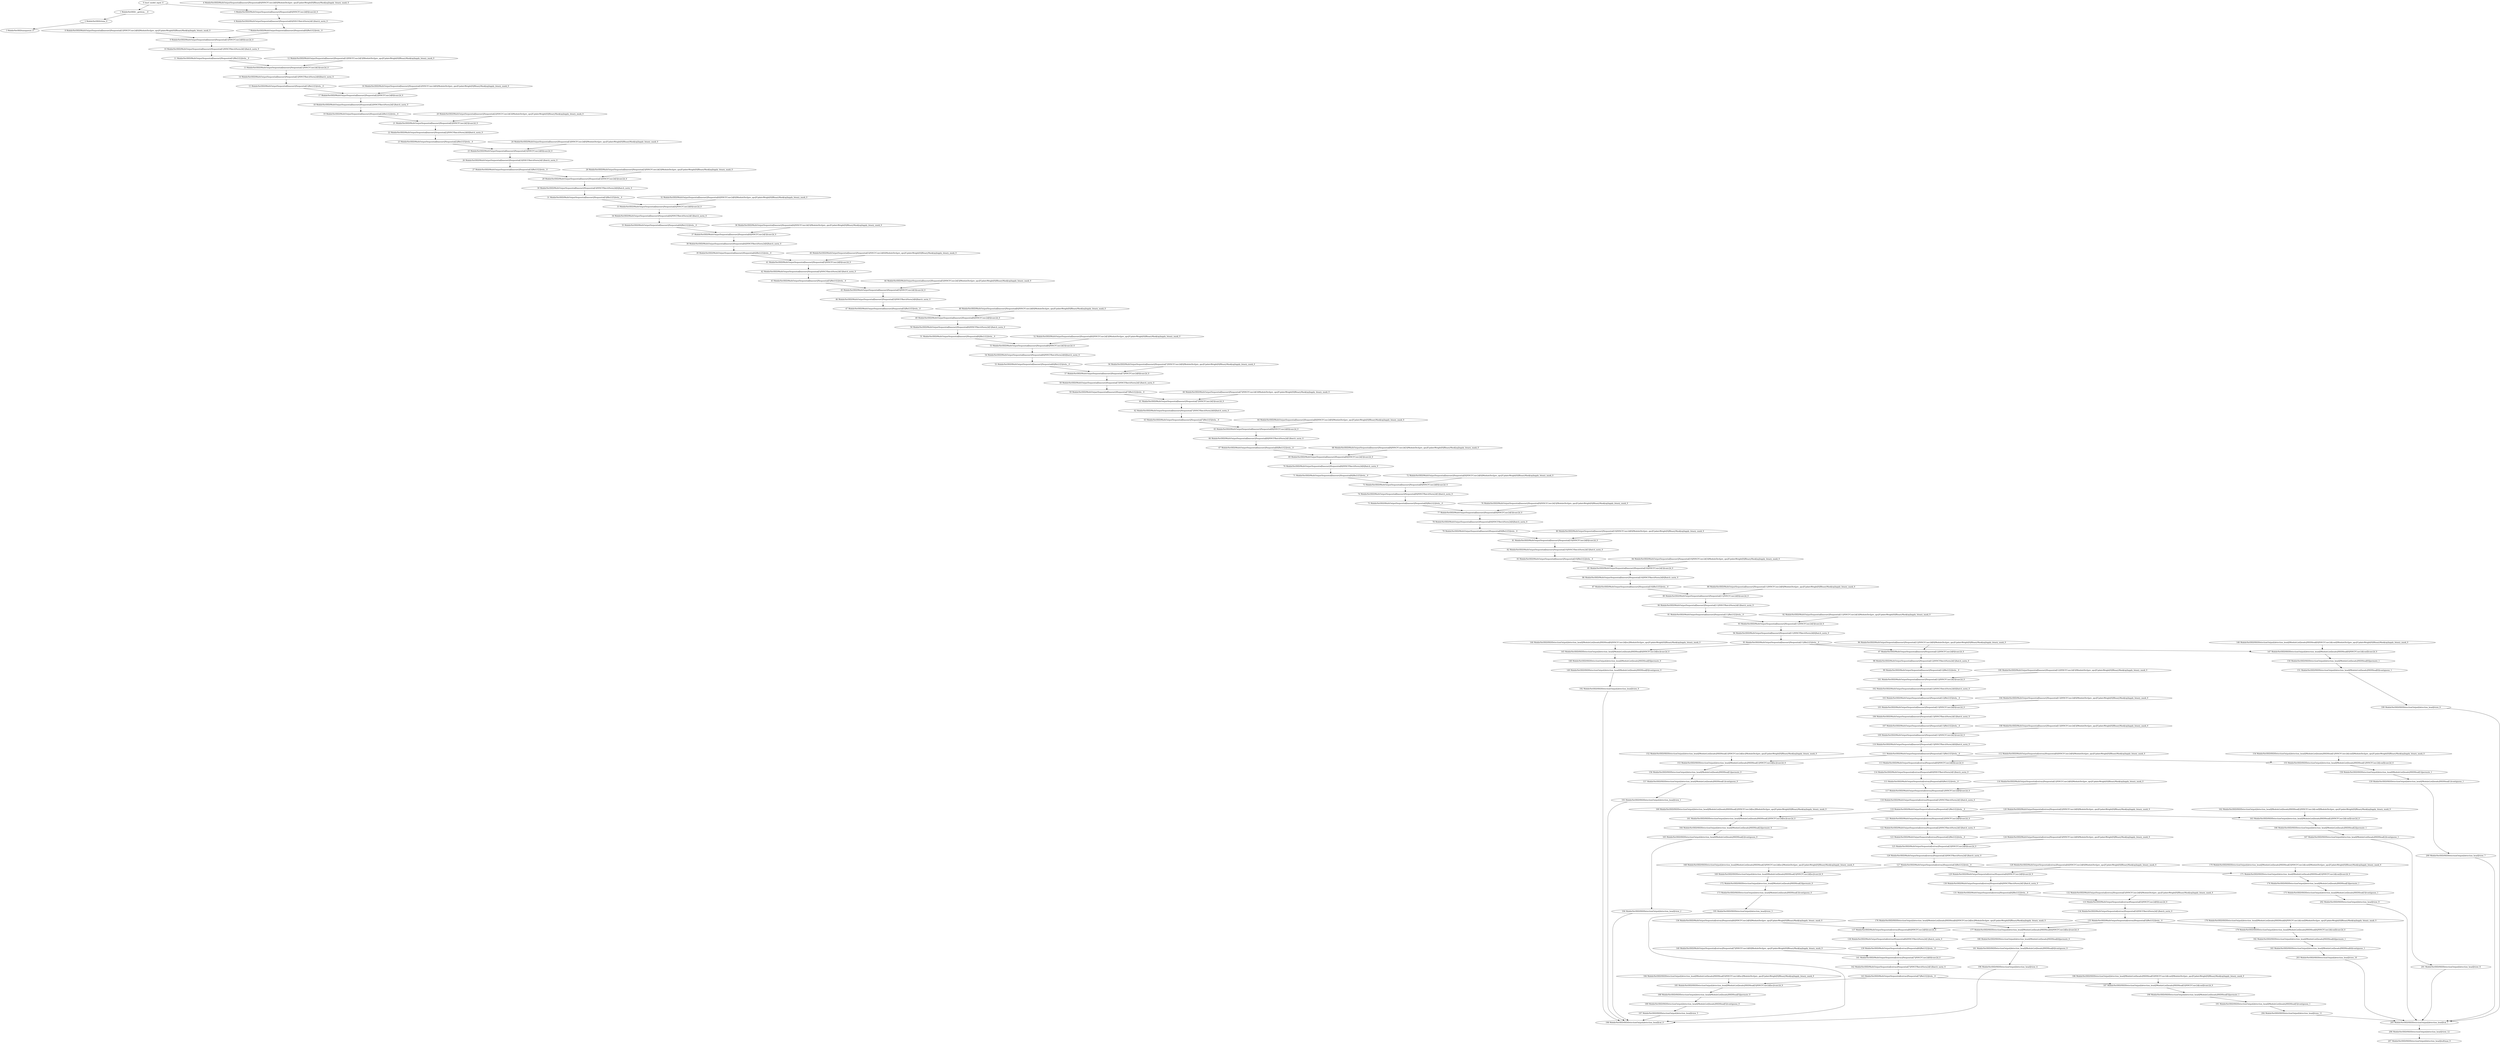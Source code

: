 strict digraph  {
"0 /nncf_model_input_0" [id=0, type=nncf_model_input];
"1 MobileNetSSD/__getitem___0" [id=1, type=__getitem__];
"2 MobileNetSSD/clone_0" [id=2, type=clone];
"3 MobileNetSSD/unsqueeze_0" [id=3, type=unsqueeze];
"4 MobileNetSSD/MultiOutputSequential[basenet]/Sequential[0]/NNCFConv2d[0]/ModuleDict[pre_ops]/UpdateWeight[0]/BinaryMask[op]/apply_binary_mask_0" [id=4, type=apply_binary_mask];
"5 MobileNetSSD/MultiOutputSequential[basenet]/Sequential[0]/NNCFConv2d[0]/conv2d_0" [id=5, type=conv2d];
"6 MobileNetSSD/MultiOutputSequential[basenet]/Sequential[0]/NNCFBatchNorm2d[1]/batch_norm_0" [id=6, type=batch_norm];
"7 MobileNetSSD/MultiOutputSequential[basenet]/Sequential[0]/ReLU[2]/relu__0" [id=7, type=relu_];
"8 MobileNetSSD/MultiOutputSequential[basenet]/Sequential[1]/NNCFConv2d[0]/ModuleDict[pre_ops]/UpdateWeight[0]/BinaryMask[op]/apply_binary_mask_0" [id=8, type=apply_binary_mask];
"9 MobileNetSSD/MultiOutputSequential[basenet]/Sequential[1]/NNCFConv2d[0]/conv2d_0" [id=9, type=conv2d];
"10 MobileNetSSD/MultiOutputSequential[basenet]/Sequential[1]/NNCFBatchNorm2d[1]/batch_norm_0" [id=10, type=batch_norm];
"11 MobileNetSSD/MultiOutputSequential[basenet]/Sequential[1]/ReLU[2]/relu__0" [id=11, type=relu_];
"12 MobileNetSSD/MultiOutputSequential[basenet]/Sequential[1]/NNCFConv2d[3]/ModuleDict[pre_ops]/UpdateWeight[0]/BinaryMask[op]/apply_binary_mask_0" [id=12, type=apply_binary_mask];
"13 MobileNetSSD/MultiOutputSequential[basenet]/Sequential[1]/NNCFConv2d[3]/conv2d_0" [id=13, type=conv2d];
"14 MobileNetSSD/MultiOutputSequential[basenet]/Sequential[1]/NNCFBatchNorm2d[4]/batch_norm_0" [id=14, type=batch_norm];
"15 MobileNetSSD/MultiOutputSequential[basenet]/Sequential[1]/ReLU[5]/relu__0" [id=15, type=relu_];
"16 MobileNetSSD/MultiOutputSequential[basenet]/Sequential[2]/NNCFConv2d[0]/ModuleDict[pre_ops]/UpdateWeight[0]/BinaryMask[op]/apply_binary_mask_0" [id=16, type=apply_binary_mask];
"17 MobileNetSSD/MultiOutputSequential[basenet]/Sequential[2]/NNCFConv2d[0]/conv2d_0" [id=17, type=conv2d];
"18 MobileNetSSD/MultiOutputSequential[basenet]/Sequential[2]/NNCFBatchNorm2d[1]/batch_norm_0" [id=18, type=batch_norm];
"19 MobileNetSSD/MultiOutputSequential[basenet]/Sequential[2]/ReLU[2]/relu__0" [id=19, type=relu_];
"20 MobileNetSSD/MultiOutputSequential[basenet]/Sequential[2]/NNCFConv2d[3]/ModuleDict[pre_ops]/UpdateWeight[0]/BinaryMask[op]/apply_binary_mask_0" [id=20, type=apply_binary_mask];
"21 MobileNetSSD/MultiOutputSequential[basenet]/Sequential[2]/NNCFConv2d[3]/conv2d_0" [id=21, type=conv2d];
"22 MobileNetSSD/MultiOutputSequential[basenet]/Sequential[2]/NNCFBatchNorm2d[4]/batch_norm_0" [id=22, type=batch_norm];
"23 MobileNetSSD/MultiOutputSequential[basenet]/Sequential[2]/ReLU[5]/relu__0" [id=23, type=relu_];
"24 MobileNetSSD/MultiOutputSequential[basenet]/Sequential[3]/NNCFConv2d[0]/ModuleDict[pre_ops]/UpdateWeight[0]/BinaryMask[op]/apply_binary_mask_0" [id=24, type=apply_binary_mask];
"25 MobileNetSSD/MultiOutputSequential[basenet]/Sequential[3]/NNCFConv2d[0]/conv2d_0" [id=25, type=conv2d];
"26 MobileNetSSD/MultiOutputSequential[basenet]/Sequential[3]/NNCFBatchNorm2d[1]/batch_norm_0" [id=26, type=batch_norm];
"27 MobileNetSSD/MultiOutputSequential[basenet]/Sequential[3]/ReLU[2]/relu__0" [id=27, type=relu_];
"28 MobileNetSSD/MultiOutputSequential[basenet]/Sequential[3]/NNCFConv2d[3]/ModuleDict[pre_ops]/UpdateWeight[0]/BinaryMask[op]/apply_binary_mask_0" [id=28, type=apply_binary_mask];
"29 MobileNetSSD/MultiOutputSequential[basenet]/Sequential[3]/NNCFConv2d[3]/conv2d_0" [id=29, type=conv2d];
"30 MobileNetSSD/MultiOutputSequential[basenet]/Sequential[3]/NNCFBatchNorm2d[4]/batch_norm_0" [id=30, type=batch_norm];
"31 MobileNetSSD/MultiOutputSequential[basenet]/Sequential[3]/ReLU[5]/relu__0" [id=31, type=relu_];
"32 MobileNetSSD/MultiOutputSequential[basenet]/Sequential[4]/NNCFConv2d[0]/ModuleDict[pre_ops]/UpdateWeight[0]/BinaryMask[op]/apply_binary_mask_0" [id=32, type=apply_binary_mask];
"33 MobileNetSSD/MultiOutputSequential[basenet]/Sequential[4]/NNCFConv2d[0]/conv2d_0" [id=33, type=conv2d];
"34 MobileNetSSD/MultiOutputSequential[basenet]/Sequential[4]/NNCFBatchNorm2d[1]/batch_norm_0" [id=34, type=batch_norm];
"35 MobileNetSSD/MultiOutputSequential[basenet]/Sequential[4]/ReLU[2]/relu__0" [id=35, type=relu_];
"36 MobileNetSSD/MultiOutputSequential[basenet]/Sequential[4]/NNCFConv2d[3]/ModuleDict[pre_ops]/UpdateWeight[0]/BinaryMask[op]/apply_binary_mask_0" [id=36, type=apply_binary_mask];
"37 MobileNetSSD/MultiOutputSequential[basenet]/Sequential[4]/NNCFConv2d[3]/conv2d_0" [id=37, type=conv2d];
"38 MobileNetSSD/MultiOutputSequential[basenet]/Sequential[4]/NNCFBatchNorm2d[4]/batch_norm_0" [id=38, type=batch_norm];
"39 MobileNetSSD/MultiOutputSequential[basenet]/Sequential[4]/ReLU[5]/relu__0" [id=39, type=relu_];
"40 MobileNetSSD/MultiOutputSequential[basenet]/Sequential[5]/NNCFConv2d[0]/ModuleDict[pre_ops]/UpdateWeight[0]/BinaryMask[op]/apply_binary_mask_0" [id=40, type=apply_binary_mask];
"41 MobileNetSSD/MultiOutputSequential[basenet]/Sequential[5]/NNCFConv2d[0]/conv2d_0" [id=41, type=conv2d];
"42 MobileNetSSD/MultiOutputSequential[basenet]/Sequential[5]/NNCFBatchNorm2d[1]/batch_norm_0" [id=42, type=batch_norm];
"43 MobileNetSSD/MultiOutputSequential[basenet]/Sequential[5]/ReLU[2]/relu__0" [id=43, type=relu_];
"44 MobileNetSSD/MultiOutputSequential[basenet]/Sequential[5]/NNCFConv2d[3]/ModuleDict[pre_ops]/UpdateWeight[0]/BinaryMask[op]/apply_binary_mask_0" [id=44, type=apply_binary_mask];
"45 MobileNetSSD/MultiOutputSequential[basenet]/Sequential[5]/NNCFConv2d[3]/conv2d_0" [id=45, type=conv2d];
"46 MobileNetSSD/MultiOutputSequential[basenet]/Sequential[5]/NNCFBatchNorm2d[4]/batch_norm_0" [id=46, type=batch_norm];
"47 MobileNetSSD/MultiOutputSequential[basenet]/Sequential[5]/ReLU[5]/relu__0" [id=47, type=relu_];
"48 MobileNetSSD/MultiOutputSequential[basenet]/Sequential[6]/NNCFConv2d[0]/ModuleDict[pre_ops]/UpdateWeight[0]/BinaryMask[op]/apply_binary_mask_0" [id=48, type=apply_binary_mask];
"49 MobileNetSSD/MultiOutputSequential[basenet]/Sequential[6]/NNCFConv2d[0]/conv2d_0" [id=49, type=conv2d];
"50 MobileNetSSD/MultiOutputSequential[basenet]/Sequential[6]/NNCFBatchNorm2d[1]/batch_norm_0" [id=50, type=batch_norm];
"51 MobileNetSSD/MultiOutputSequential[basenet]/Sequential[6]/ReLU[2]/relu__0" [id=51, type=relu_];
"52 MobileNetSSD/MultiOutputSequential[basenet]/Sequential[6]/NNCFConv2d[3]/ModuleDict[pre_ops]/UpdateWeight[0]/BinaryMask[op]/apply_binary_mask_0" [id=52, type=apply_binary_mask];
"53 MobileNetSSD/MultiOutputSequential[basenet]/Sequential[6]/NNCFConv2d[3]/conv2d_0" [id=53, type=conv2d];
"54 MobileNetSSD/MultiOutputSequential[basenet]/Sequential[6]/NNCFBatchNorm2d[4]/batch_norm_0" [id=54, type=batch_norm];
"55 MobileNetSSD/MultiOutputSequential[basenet]/Sequential[6]/ReLU[5]/relu__0" [id=55, type=relu_];
"56 MobileNetSSD/MultiOutputSequential[basenet]/Sequential[7]/NNCFConv2d[0]/ModuleDict[pre_ops]/UpdateWeight[0]/BinaryMask[op]/apply_binary_mask_0" [id=56, type=apply_binary_mask];
"57 MobileNetSSD/MultiOutputSequential[basenet]/Sequential[7]/NNCFConv2d[0]/conv2d_0" [id=57, type=conv2d];
"58 MobileNetSSD/MultiOutputSequential[basenet]/Sequential[7]/NNCFBatchNorm2d[1]/batch_norm_0" [id=58, type=batch_norm];
"59 MobileNetSSD/MultiOutputSequential[basenet]/Sequential[7]/ReLU[2]/relu__0" [id=59, type=relu_];
"60 MobileNetSSD/MultiOutputSequential[basenet]/Sequential[7]/NNCFConv2d[3]/ModuleDict[pre_ops]/UpdateWeight[0]/BinaryMask[op]/apply_binary_mask_0" [id=60, type=apply_binary_mask];
"61 MobileNetSSD/MultiOutputSequential[basenet]/Sequential[7]/NNCFConv2d[3]/conv2d_0" [id=61, type=conv2d];
"62 MobileNetSSD/MultiOutputSequential[basenet]/Sequential[7]/NNCFBatchNorm2d[4]/batch_norm_0" [id=62, type=batch_norm];
"63 MobileNetSSD/MultiOutputSequential[basenet]/Sequential[7]/ReLU[5]/relu__0" [id=63, type=relu_];
"64 MobileNetSSD/MultiOutputSequential[basenet]/Sequential[8]/NNCFConv2d[0]/ModuleDict[pre_ops]/UpdateWeight[0]/BinaryMask[op]/apply_binary_mask_0" [id=64, type=apply_binary_mask];
"65 MobileNetSSD/MultiOutputSequential[basenet]/Sequential[8]/NNCFConv2d[0]/conv2d_0" [id=65, type=conv2d];
"66 MobileNetSSD/MultiOutputSequential[basenet]/Sequential[8]/NNCFBatchNorm2d[1]/batch_norm_0" [id=66, type=batch_norm];
"67 MobileNetSSD/MultiOutputSequential[basenet]/Sequential[8]/ReLU[2]/relu__0" [id=67, type=relu_];
"68 MobileNetSSD/MultiOutputSequential[basenet]/Sequential[8]/NNCFConv2d[3]/ModuleDict[pre_ops]/UpdateWeight[0]/BinaryMask[op]/apply_binary_mask_0" [id=68, type=apply_binary_mask];
"69 MobileNetSSD/MultiOutputSequential[basenet]/Sequential[8]/NNCFConv2d[3]/conv2d_0" [id=69, type=conv2d];
"70 MobileNetSSD/MultiOutputSequential[basenet]/Sequential[8]/NNCFBatchNorm2d[4]/batch_norm_0" [id=70, type=batch_norm];
"71 MobileNetSSD/MultiOutputSequential[basenet]/Sequential[8]/ReLU[5]/relu__0" [id=71, type=relu_];
"72 MobileNetSSD/MultiOutputSequential[basenet]/Sequential[9]/NNCFConv2d[0]/ModuleDict[pre_ops]/UpdateWeight[0]/BinaryMask[op]/apply_binary_mask_0" [id=72, type=apply_binary_mask];
"73 MobileNetSSD/MultiOutputSequential[basenet]/Sequential[9]/NNCFConv2d[0]/conv2d_0" [id=73, type=conv2d];
"74 MobileNetSSD/MultiOutputSequential[basenet]/Sequential[9]/NNCFBatchNorm2d[1]/batch_norm_0" [id=74, type=batch_norm];
"75 MobileNetSSD/MultiOutputSequential[basenet]/Sequential[9]/ReLU[2]/relu__0" [id=75, type=relu_];
"76 MobileNetSSD/MultiOutputSequential[basenet]/Sequential[9]/NNCFConv2d[3]/ModuleDict[pre_ops]/UpdateWeight[0]/BinaryMask[op]/apply_binary_mask_0" [id=76, type=apply_binary_mask];
"77 MobileNetSSD/MultiOutputSequential[basenet]/Sequential[9]/NNCFConv2d[3]/conv2d_0" [id=77, type=conv2d];
"78 MobileNetSSD/MultiOutputSequential[basenet]/Sequential[9]/NNCFBatchNorm2d[4]/batch_norm_0" [id=78, type=batch_norm];
"79 MobileNetSSD/MultiOutputSequential[basenet]/Sequential[9]/ReLU[5]/relu__0" [id=79, type=relu_];
"80 MobileNetSSD/MultiOutputSequential[basenet]/Sequential[10]/NNCFConv2d[0]/ModuleDict[pre_ops]/UpdateWeight[0]/BinaryMask[op]/apply_binary_mask_0" [id=80, type=apply_binary_mask];
"81 MobileNetSSD/MultiOutputSequential[basenet]/Sequential[10]/NNCFConv2d[0]/conv2d_0" [id=81, type=conv2d];
"82 MobileNetSSD/MultiOutputSequential[basenet]/Sequential[10]/NNCFBatchNorm2d[1]/batch_norm_0" [id=82, type=batch_norm];
"83 MobileNetSSD/MultiOutputSequential[basenet]/Sequential[10]/ReLU[2]/relu__0" [id=83, type=relu_];
"84 MobileNetSSD/MultiOutputSequential[basenet]/Sequential[10]/NNCFConv2d[3]/ModuleDict[pre_ops]/UpdateWeight[0]/BinaryMask[op]/apply_binary_mask_0" [id=84, type=apply_binary_mask];
"85 MobileNetSSD/MultiOutputSequential[basenet]/Sequential[10]/NNCFConv2d[3]/conv2d_0" [id=85, type=conv2d];
"86 MobileNetSSD/MultiOutputSequential[basenet]/Sequential[10]/NNCFBatchNorm2d[4]/batch_norm_0" [id=86, type=batch_norm];
"87 MobileNetSSD/MultiOutputSequential[basenet]/Sequential[10]/ReLU[5]/relu__0" [id=87, type=relu_];
"88 MobileNetSSD/MultiOutputSequential[basenet]/Sequential[11]/NNCFConv2d[0]/ModuleDict[pre_ops]/UpdateWeight[0]/BinaryMask[op]/apply_binary_mask_0" [id=88, type=apply_binary_mask];
"89 MobileNetSSD/MultiOutputSequential[basenet]/Sequential[11]/NNCFConv2d[0]/conv2d_0" [id=89, type=conv2d];
"90 MobileNetSSD/MultiOutputSequential[basenet]/Sequential[11]/NNCFBatchNorm2d[1]/batch_norm_0" [id=90, type=batch_norm];
"91 MobileNetSSD/MultiOutputSequential[basenet]/Sequential[11]/ReLU[2]/relu__0" [id=91, type=relu_];
"92 MobileNetSSD/MultiOutputSequential[basenet]/Sequential[11]/NNCFConv2d[3]/ModuleDict[pre_ops]/UpdateWeight[0]/BinaryMask[op]/apply_binary_mask_0" [id=92, type=apply_binary_mask];
"93 MobileNetSSD/MultiOutputSequential[basenet]/Sequential[11]/NNCFConv2d[3]/conv2d_0" [id=93, type=conv2d];
"94 MobileNetSSD/MultiOutputSequential[basenet]/Sequential[11]/NNCFBatchNorm2d[4]/batch_norm_0" [id=94, type=batch_norm];
"95 MobileNetSSD/MultiOutputSequential[basenet]/Sequential[11]/ReLU[5]/relu__0" [id=95, type=relu_];
"96 MobileNetSSD/MultiOutputSequential[basenet]/Sequential[12]/NNCFConv2d[0]/ModuleDict[pre_ops]/UpdateWeight[0]/BinaryMask[op]/apply_binary_mask_0" [id=96, type=apply_binary_mask];
"97 MobileNetSSD/MultiOutputSequential[basenet]/Sequential[12]/NNCFConv2d[0]/conv2d_0" [id=97, type=conv2d];
"98 MobileNetSSD/MultiOutputSequential[basenet]/Sequential[12]/NNCFBatchNorm2d[1]/batch_norm_0" [id=98, type=batch_norm];
"99 MobileNetSSD/MultiOutputSequential[basenet]/Sequential[12]/ReLU[2]/relu__0" [id=99, type=relu_];
"100 MobileNetSSD/MultiOutputSequential[basenet]/Sequential[12]/NNCFConv2d[3]/ModuleDict[pre_ops]/UpdateWeight[0]/BinaryMask[op]/apply_binary_mask_0" [id=100, type=apply_binary_mask];
"101 MobileNetSSD/MultiOutputSequential[basenet]/Sequential[12]/NNCFConv2d[3]/conv2d_0" [id=101, type=conv2d];
"102 MobileNetSSD/MultiOutputSequential[basenet]/Sequential[12]/NNCFBatchNorm2d[4]/batch_norm_0" [id=102, type=batch_norm];
"103 MobileNetSSD/MultiOutputSequential[basenet]/Sequential[12]/ReLU[5]/relu__0" [id=103, type=relu_];
"104 MobileNetSSD/MultiOutputSequential[basenet]/Sequential[13]/NNCFConv2d[0]/ModuleDict[pre_ops]/UpdateWeight[0]/BinaryMask[op]/apply_binary_mask_0" [id=104, type=apply_binary_mask];
"105 MobileNetSSD/MultiOutputSequential[basenet]/Sequential[13]/NNCFConv2d[0]/conv2d_0" [id=105, type=conv2d];
"106 MobileNetSSD/MultiOutputSequential[basenet]/Sequential[13]/NNCFBatchNorm2d[1]/batch_norm_0" [id=106, type=batch_norm];
"107 MobileNetSSD/MultiOutputSequential[basenet]/Sequential[13]/ReLU[2]/relu__0" [id=107, type=relu_];
"108 MobileNetSSD/MultiOutputSequential[basenet]/Sequential[13]/NNCFConv2d[3]/ModuleDict[pre_ops]/UpdateWeight[0]/BinaryMask[op]/apply_binary_mask_0" [id=108, type=apply_binary_mask];
"109 MobileNetSSD/MultiOutputSequential[basenet]/Sequential[13]/NNCFConv2d[3]/conv2d_0" [id=109, type=conv2d];
"110 MobileNetSSD/MultiOutputSequential[basenet]/Sequential[13]/NNCFBatchNorm2d[4]/batch_norm_0" [id=110, type=batch_norm];
"111 MobileNetSSD/MultiOutputSequential[basenet]/Sequential[13]/ReLU[5]/relu__0" [id=111, type=relu_];
"112 MobileNetSSD/MultiOutputSequential[extras]/Sequential[0]/NNCFConv2d[0]/ModuleDict[pre_ops]/UpdateWeight[0]/BinaryMask[op]/apply_binary_mask_0" [id=112, type=apply_binary_mask];
"113 MobileNetSSD/MultiOutputSequential[extras]/Sequential[0]/NNCFConv2d[0]/conv2d_0" [id=113, type=conv2d];
"114 MobileNetSSD/MultiOutputSequential[extras]/Sequential[0]/NNCFBatchNorm2d[1]/batch_norm_0" [id=114, type=batch_norm];
"115 MobileNetSSD/MultiOutputSequential[extras]/Sequential[0]/ReLU[2]/relu__0" [id=115, type=relu_];
"116 MobileNetSSD/MultiOutputSequential[extras]/Sequential[1]/NNCFConv2d[0]/ModuleDict[pre_ops]/UpdateWeight[0]/BinaryMask[op]/apply_binary_mask_0" [id=116, type=apply_binary_mask];
"117 MobileNetSSD/MultiOutputSequential[extras]/Sequential[1]/NNCFConv2d[0]/conv2d_0" [id=117, type=conv2d];
"118 MobileNetSSD/MultiOutputSequential[extras]/Sequential[1]/NNCFBatchNorm2d[1]/batch_norm_0" [id=118, type=batch_norm];
"119 MobileNetSSD/MultiOutputSequential[extras]/Sequential[1]/ReLU[2]/relu__0" [id=119, type=relu_];
"120 MobileNetSSD/MultiOutputSequential[extras]/Sequential[2]/NNCFConv2d[0]/ModuleDict[pre_ops]/UpdateWeight[0]/BinaryMask[op]/apply_binary_mask_0" [id=120, type=apply_binary_mask];
"121 MobileNetSSD/MultiOutputSequential[extras]/Sequential[2]/NNCFConv2d[0]/conv2d_0" [id=121, type=conv2d];
"122 MobileNetSSD/MultiOutputSequential[extras]/Sequential[2]/NNCFBatchNorm2d[1]/batch_norm_0" [id=122, type=batch_norm];
"123 MobileNetSSD/MultiOutputSequential[extras]/Sequential[2]/ReLU[2]/relu__0" [id=123, type=relu_];
"124 MobileNetSSD/MultiOutputSequential[extras]/Sequential[3]/NNCFConv2d[0]/ModuleDict[pre_ops]/UpdateWeight[0]/BinaryMask[op]/apply_binary_mask_0" [id=124, type=apply_binary_mask];
"125 MobileNetSSD/MultiOutputSequential[extras]/Sequential[3]/NNCFConv2d[0]/conv2d_0" [id=125, type=conv2d];
"126 MobileNetSSD/MultiOutputSequential[extras]/Sequential[3]/NNCFBatchNorm2d[1]/batch_norm_0" [id=126, type=batch_norm];
"127 MobileNetSSD/MultiOutputSequential[extras]/Sequential[3]/ReLU[2]/relu__0" [id=127, type=relu_];
"128 MobileNetSSD/MultiOutputSequential[extras]/Sequential[4]/NNCFConv2d[0]/ModuleDict[pre_ops]/UpdateWeight[0]/BinaryMask[op]/apply_binary_mask_0" [id=128, type=apply_binary_mask];
"129 MobileNetSSD/MultiOutputSequential[extras]/Sequential[4]/NNCFConv2d[0]/conv2d_0" [id=129, type=conv2d];
"130 MobileNetSSD/MultiOutputSequential[extras]/Sequential[4]/NNCFBatchNorm2d[1]/batch_norm_0" [id=130, type=batch_norm];
"131 MobileNetSSD/MultiOutputSequential[extras]/Sequential[4]/ReLU[2]/relu__0" [id=131, type=relu_];
"132 MobileNetSSD/MultiOutputSequential[extras]/Sequential[5]/NNCFConv2d[0]/ModuleDict[pre_ops]/UpdateWeight[0]/BinaryMask[op]/apply_binary_mask_0" [id=132, type=apply_binary_mask];
"133 MobileNetSSD/MultiOutputSequential[extras]/Sequential[5]/NNCFConv2d[0]/conv2d_0" [id=133, type=conv2d];
"134 MobileNetSSD/MultiOutputSequential[extras]/Sequential[5]/NNCFBatchNorm2d[1]/batch_norm_0" [id=134, type=batch_norm];
"135 MobileNetSSD/MultiOutputSequential[extras]/Sequential[5]/ReLU[2]/relu__0" [id=135, type=relu_];
"136 MobileNetSSD/MultiOutputSequential[extras]/Sequential[6]/NNCFConv2d[0]/ModuleDict[pre_ops]/UpdateWeight[0]/BinaryMask[op]/apply_binary_mask_0" [id=136, type=apply_binary_mask];
"137 MobileNetSSD/MultiOutputSequential[extras]/Sequential[6]/NNCFConv2d[0]/conv2d_0" [id=137, type=conv2d];
"138 MobileNetSSD/MultiOutputSequential[extras]/Sequential[6]/NNCFBatchNorm2d[1]/batch_norm_0" [id=138, type=batch_norm];
"139 MobileNetSSD/MultiOutputSequential[extras]/Sequential[6]/ReLU[2]/relu__0" [id=139, type=relu_];
"140 MobileNetSSD/MultiOutputSequential[extras]/Sequential[7]/NNCFConv2d[0]/ModuleDict[pre_ops]/UpdateWeight[0]/BinaryMask[op]/apply_binary_mask_0" [id=140, type=apply_binary_mask];
"141 MobileNetSSD/MultiOutputSequential[extras]/Sequential[7]/NNCFConv2d[0]/conv2d_0" [id=141, type=conv2d];
"142 MobileNetSSD/MultiOutputSequential[extras]/Sequential[7]/NNCFBatchNorm2d[1]/batch_norm_0" [id=142, type=batch_norm];
"143 MobileNetSSD/MultiOutputSequential[extras]/Sequential[7]/ReLU[2]/relu__0" [id=143, type=relu_];
"144 MobileNetSSD/SSDDetectionOutput[detection_head]/ModuleList[heads]/SSDHead[0]/NNCFConv2d[loc]/ModuleDict[pre_ops]/UpdateWeight[0]/BinaryMask[op]/apply_binary_mask_0" [id=144, type=apply_binary_mask];
"145 MobileNetSSD/SSDDetectionOutput[detection_head]/ModuleList[heads]/SSDHead[0]/NNCFConv2d[loc]/conv2d_0" [id=145, type=conv2d];
"146 MobileNetSSD/SSDDetectionOutput[detection_head]/ModuleList[heads]/SSDHead[0]/NNCFConv2d[conf]/ModuleDict[pre_ops]/UpdateWeight[0]/BinaryMask[op]/apply_binary_mask_0" [id=146, type=apply_binary_mask];
"147 MobileNetSSD/SSDDetectionOutput[detection_head]/ModuleList[heads]/SSDHead[0]/NNCFConv2d[conf]/conv2d_0" [id=147, type=conv2d];
"148 MobileNetSSD/SSDDetectionOutput[detection_head]/ModuleList[heads]/SSDHead[0]/permute_0" [id=148, type=permute];
"149 MobileNetSSD/SSDDetectionOutput[detection_head]/ModuleList[heads]/SSDHead[0]/contiguous_0" [id=149, type=contiguous];
"150 MobileNetSSD/SSDDetectionOutput[detection_head]/ModuleList[heads]/SSDHead[0]/permute_1" [id=150, type=permute];
"151 MobileNetSSD/SSDDetectionOutput[detection_head]/ModuleList[heads]/SSDHead[0]/contiguous_1" [id=151, type=contiguous];
"152 MobileNetSSD/SSDDetectionOutput[detection_head]/ModuleList[heads]/SSDHead[1]/NNCFConv2d[loc]/ModuleDict[pre_ops]/UpdateWeight[0]/BinaryMask[op]/apply_binary_mask_0" [id=152, type=apply_binary_mask];
"153 MobileNetSSD/SSDDetectionOutput[detection_head]/ModuleList[heads]/SSDHead[1]/NNCFConv2d[loc]/conv2d_0" [id=153, type=conv2d];
"154 MobileNetSSD/SSDDetectionOutput[detection_head]/ModuleList[heads]/SSDHead[1]/NNCFConv2d[conf]/ModuleDict[pre_ops]/UpdateWeight[0]/BinaryMask[op]/apply_binary_mask_0" [id=154, type=apply_binary_mask];
"155 MobileNetSSD/SSDDetectionOutput[detection_head]/ModuleList[heads]/SSDHead[1]/NNCFConv2d[conf]/conv2d_0" [id=155, type=conv2d];
"156 MobileNetSSD/SSDDetectionOutput[detection_head]/ModuleList[heads]/SSDHead[1]/permute_0" [id=156, type=permute];
"157 MobileNetSSD/SSDDetectionOutput[detection_head]/ModuleList[heads]/SSDHead[1]/contiguous_0" [id=157, type=contiguous];
"158 MobileNetSSD/SSDDetectionOutput[detection_head]/ModuleList[heads]/SSDHead[1]/permute_1" [id=158, type=permute];
"159 MobileNetSSD/SSDDetectionOutput[detection_head]/ModuleList[heads]/SSDHead[1]/contiguous_1" [id=159, type=contiguous];
"160 MobileNetSSD/SSDDetectionOutput[detection_head]/ModuleList[heads]/SSDHead[2]/NNCFConv2d[loc]/ModuleDict[pre_ops]/UpdateWeight[0]/BinaryMask[op]/apply_binary_mask_0" [id=160, type=apply_binary_mask];
"161 MobileNetSSD/SSDDetectionOutput[detection_head]/ModuleList[heads]/SSDHead[2]/NNCFConv2d[loc]/conv2d_0" [id=161, type=conv2d];
"162 MobileNetSSD/SSDDetectionOutput[detection_head]/ModuleList[heads]/SSDHead[2]/NNCFConv2d[conf]/ModuleDict[pre_ops]/UpdateWeight[0]/BinaryMask[op]/apply_binary_mask_0" [id=162, type=apply_binary_mask];
"163 MobileNetSSD/SSDDetectionOutput[detection_head]/ModuleList[heads]/SSDHead[2]/NNCFConv2d[conf]/conv2d_0" [id=163, type=conv2d];
"164 MobileNetSSD/SSDDetectionOutput[detection_head]/ModuleList[heads]/SSDHead[2]/permute_0" [id=164, type=permute];
"165 MobileNetSSD/SSDDetectionOutput[detection_head]/ModuleList[heads]/SSDHead[2]/contiguous_0" [id=165, type=contiguous];
"166 MobileNetSSD/SSDDetectionOutput[detection_head]/ModuleList[heads]/SSDHead[2]/permute_1" [id=166, type=permute];
"167 MobileNetSSD/SSDDetectionOutput[detection_head]/ModuleList[heads]/SSDHead[2]/contiguous_1" [id=167, type=contiguous];
"168 MobileNetSSD/SSDDetectionOutput[detection_head]/ModuleList[heads]/SSDHead[3]/NNCFConv2d[loc]/ModuleDict[pre_ops]/UpdateWeight[0]/BinaryMask[op]/apply_binary_mask_0" [id=168, type=apply_binary_mask];
"169 MobileNetSSD/SSDDetectionOutput[detection_head]/ModuleList[heads]/SSDHead[3]/NNCFConv2d[loc]/conv2d_0" [id=169, type=conv2d];
"170 MobileNetSSD/SSDDetectionOutput[detection_head]/ModuleList[heads]/SSDHead[3]/NNCFConv2d[conf]/ModuleDict[pre_ops]/UpdateWeight[0]/BinaryMask[op]/apply_binary_mask_0" [id=170, type=apply_binary_mask];
"171 MobileNetSSD/SSDDetectionOutput[detection_head]/ModuleList[heads]/SSDHead[3]/NNCFConv2d[conf]/conv2d_0" [id=171, type=conv2d];
"172 MobileNetSSD/SSDDetectionOutput[detection_head]/ModuleList[heads]/SSDHead[3]/permute_0" [id=172, type=permute];
"173 MobileNetSSD/SSDDetectionOutput[detection_head]/ModuleList[heads]/SSDHead[3]/contiguous_0" [id=173, type=contiguous];
"174 MobileNetSSD/SSDDetectionOutput[detection_head]/ModuleList[heads]/SSDHead[3]/permute_1" [id=174, type=permute];
"175 MobileNetSSD/SSDDetectionOutput[detection_head]/ModuleList[heads]/SSDHead[3]/contiguous_1" [id=175, type=contiguous];
"176 MobileNetSSD/SSDDetectionOutput[detection_head]/ModuleList[heads]/SSDHead[4]/NNCFConv2d[loc]/ModuleDict[pre_ops]/UpdateWeight[0]/BinaryMask[op]/apply_binary_mask_0" [id=176, type=apply_binary_mask];
"177 MobileNetSSD/SSDDetectionOutput[detection_head]/ModuleList[heads]/SSDHead[4]/NNCFConv2d[loc]/conv2d_0" [id=177, type=conv2d];
"178 MobileNetSSD/SSDDetectionOutput[detection_head]/ModuleList[heads]/SSDHead[4]/NNCFConv2d[conf]/ModuleDict[pre_ops]/UpdateWeight[0]/BinaryMask[op]/apply_binary_mask_0" [id=178, type=apply_binary_mask];
"179 MobileNetSSD/SSDDetectionOutput[detection_head]/ModuleList[heads]/SSDHead[4]/NNCFConv2d[conf]/conv2d_0" [id=179, type=conv2d];
"180 MobileNetSSD/SSDDetectionOutput[detection_head]/ModuleList[heads]/SSDHead[4]/permute_0" [id=180, type=permute];
"181 MobileNetSSD/SSDDetectionOutput[detection_head]/ModuleList[heads]/SSDHead[4]/contiguous_0" [id=181, type=contiguous];
"182 MobileNetSSD/SSDDetectionOutput[detection_head]/ModuleList[heads]/SSDHead[4]/permute_1" [id=182, type=permute];
"183 MobileNetSSD/SSDDetectionOutput[detection_head]/ModuleList[heads]/SSDHead[4]/contiguous_1" [id=183, type=contiguous];
"184 MobileNetSSD/SSDDetectionOutput[detection_head]/ModuleList[heads]/SSDHead[5]/NNCFConv2d[loc]/ModuleDict[pre_ops]/UpdateWeight[0]/BinaryMask[op]/apply_binary_mask_0" [id=184, type=apply_binary_mask];
"185 MobileNetSSD/SSDDetectionOutput[detection_head]/ModuleList[heads]/SSDHead[5]/NNCFConv2d[loc]/conv2d_0" [id=185, type=conv2d];
"186 MobileNetSSD/SSDDetectionOutput[detection_head]/ModuleList[heads]/SSDHead[5]/NNCFConv2d[conf]/ModuleDict[pre_ops]/UpdateWeight[0]/BinaryMask[op]/apply_binary_mask_0" [id=186, type=apply_binary_mask];
"187 MobileNetSSD/SSDDetectionOutput[detection_head]/ModuleList[heads]/SSDHead[5]/NNCFConv2d[conf]/conv2d_0" [id=187, type=conv2d];
"188 MobileNetSSD/SSDDetectionOutput[detection_head]/ModuleList[heads]/SSDHead[5]/permute_0" [id=188, type=permute];
"189 MobileNetSSD/SSDDetectionOutput[detection_head]/ModuleList[heads]/SSDHead[5]/contiguous_0" [id=189, type=contiguous];
"190 MobileNetSSD/SSDDetectionOutput[detection_head]/ModuleList[heads]/SSDHead[5]/permute_1" [id=190, type=permute];
"191 MobileNetSSD/SSDDetectionOutput[detection_head]/ModuleList[heads]/SSDHead[5]/contiguous_1" [id=191, type=contiguous];
"192 MobileNetSSD/SSDDetectionOutput[detection_head]/view_0" [id=192, type=view];
"193 MobileNetSSD/SSDDetectionOutput[detection_head]/view_1" [id=193, type=view];
"194 MobileNetSSD/SSDDetectionOutput[detection_head]/view_2" [id=194, type=view];
"195 MobileNetSSD/SSDDetectionOutput[detection_head]/view_3" [id=195, type=view];
"196 MobileNetSSD/SSDDetectionOutput[detection_head]/view_4" [id=196, type=view];
"197 MobileNetSSD/SSDDetectionOutput[detection_head]/view_5" [id=197, type=view];
"198 MobileNetSSD/SSDDetectionOutput[detection_head]/cat_0" [id=198, type=cat];
"199 MobileNetSSD/SSDDetectionOutput[detection_head]/view_6" [id=199, type=view];
"200 MobileNetSSD/SSDDetectionOutput[detection_head]/view_7" [id=200, type=view];
"201 MobileNetSSD/SSDDetectionOutput[detection_head]/view_8" [id=201, type=view];
"202 MobileNetSSD/SSDDetectionOutput[detection_head]/view_9" [id=202, type=view];
"203 MobileNetSSD/SSDDetectionOutput[detection_head]/view_10" [id=203, type=view];
"204 MobileNetSSD/SSDDetectionOutput[detection_head]/view_11" [id=204, type=view];
"205 MobileNetSSD/SSDDetectionOutput[detection_head]/cat_1" [id=205, type=cat];
"206 MobileNetSSD/SSDDetectionOutput[detection_head]/view_12" [id=206, type=view];
"207 MobileNetSSD/SSDDetectionOutput[detection_head]/softmax_0" [id=207, type=softmax];
"0 /nncf_model_input_0" -> "1 MobileNetSSD/__getitem___0";
"0 /nncf_model_input_0" -> "5 MobileNetSSD/MultiOutputSequential[basenet]/Sequential[0]/NNCFConv2d[0]/conv2d_0";
"1 MobileNetSSD/__getitem___0" -> "2 MobileNetSSD/clone_0";
"2 MobileNetSSD/clone_0" -> "3 MobileNetSSD/unsqueeze_0";
"4 MobileNetSSD/MultiOutputSequential[basenet]/Sequential[0]/NNCFConv2d[0]/ModuleDict[pre_ops]/UpdateWeight[0]/BinaryMask[op]/apply_binary_mask_0" -> "5 MobileNetSSD/MultiOutputSequential[basenet]/Sequential[0]/NNCFConv2d[0]/conv2d_0";
"5 MobileNetSSD/MultiOutputSequential[basenet]/Sequential[0]/NNCFConv2d[0]/conv2d_0" -> "6 MobileNetSSD/MultiOutputSequential[basenet]/Sequential[0]/NNCFBatchNorm2d[1]/batch_norm_0";
"6 MobileNetSSD/MultiOutputSequential[basenet]/Sequential[0]/NNCFBatchNorm2d[1]/batch_norm_0" -> "7 MobileNetSSD/MultiOutputSequential[basenet]/Sequential[0]/ReLU[2]/relu__0";
"7 MobileNetSSD/MultiOutputSequential[basenet]/Sequential[0]/ReLU[2]/relu__0" -> "9 MobileNetSSD/MultiOutputSequential[basenet]/Sequential[1]/NNCFConv2d[0]/conv2d_0";
"8 MobileNetSSD/MultiOutputSequential[basenet]/Sequential[1]/NNCFConv2d[0]/ModuleDict[pre_ops]/UpdateWeight[0]/BinaryMask[op]/apply_binary_mask_0" -> "9 MobileNetSSD/MultiOutputSequential[basenet]/Sequential[1]/NNCFConv2d[0]/conv2d_0";
"9 MobileNetSSD/MultiOutputSequential[basenet]/Sequential[1]/NNCFConv2d[0]/conv2d_0" -> "10 MobileNetSSD/MultiOutputSequential[basenet]/Sequential[1]/NNCFBatchNorm2d[1]/batch_norm_0";
"10 MobileNetSSD/MultiOutputSequential[basenet]/Sequential[1]/NNCFBatchNorm2d[1]/batch_norm_0" -> "11 MobileNetSSD/MultiOutputSequential[basenet]/Sequential[1]/ReLU[2]/relu__0";
"11 MobileNetSSD/MultiOutputSequential[basenet]/Sequential[1]/ReLU[2]/relu__0" -> "13 MobileNetSSD/MultiOutputSequential[basenet]/Sequential[1]/NNCFConv2d[3]/conv2d_0";
"12 MobileNetSSD/MultiOutputSequential[basenet]/Sequential[1]/NNCFConv2d[3]/ModuleDict[pre_ops]/UpdateWeight[0]/BinaryMask[op]/apply_binary_mask_0" -> "13 MobileNetSSD/MultiOutputSequential[basenet]/Sequential[1]/NNCFConv2d[3]/conv2d_0";
"13 MobileNetSSD/MultiOutputSequential[basenet]/Sequential[1]/NNCFConv2d[3]/conv2d_0" -> "14 MobileNetSSD/MultiOutputSequential[basenet]/Sequential[1]/NNCFBatchNorm2d[4]/batch_norm_0";
"14 MobileNetSSD/MultiOutputSequential[basenet]/Sequential[1]/NNCFBatchNorm2d[4]/batch_norm_0" -> "15 MobileNetSSD/MultiOutputSequential[basenet]/Sequential[1]/ReLU[5]/relu__0";
"15 MobileNetSSD/MultiOutputSequential[basenet]/Sequential[1]/ReLU[5]/relu__0" -> "17 MobileNetSSD/MultiOutputSequential[basenet]/Sequential[2]/NNCFConv2d[0]/conv2d_0";
"16 MobileNetSSD/MultiOutputSequential[basenet]/Sequential[2]/NNCFConv2d[0]/ModuleDict[pre_ops]/UpdateWeight[0]/BinaryMask[op]/apply_binary_mask_0" -> "17 MobileNetSSD/MultiOutputSequential[basenet]/Sequential[2]/NNCFConv2d[0]/conv2d_0";
"17 MobileNetSSD/MultiOutputSequential[basenet]/Sequential[2]/NNCFConv2d[0]/conv2d_0" -> "18 MobileNetSSD/MultiOutputSequential[basenet]/Sequential[2]/NNCFBatchNorm2d[1]/batch_norm_0";
"18 MobileNetSSD/MultiOutputSequential[basenet]/Sequential[2]/NNCFBatchNorm2d[1]/batch_norm_0" -> "19 MobileNetSSD/MultiOutputSequential[basenet]/Sequential[2]/ReLU[2]/relu__0";
"19 MobileNetSSD/MultiOutputSequential[basenet]/Sequential[2]/ReLU[2]/relu__0" -> "21 MobileNetSSD/MultiOutputSequential[basenet]/Sequential[2]/NNCFConv2d[3]/conv2d_0";
"20 MobileNetSSD/MultiOutputSequential[basenet]/Sequential[2]/NNCFConv2d[3]/ModuleDict[pre_ops]/UpdateWeight[0]/BinaryMask[op]/apply_binary_mask_0" -> "21 MobileNetSSD/MultiOutputSequential[basenet]/Sequential[2]/NNCFConv2d[3]/conv2d_0";
"21 MobileNetSSD/MultiOutputSequential[basenet]/Sequential[2]/NNCFConv2d[3]/conv2d_0" -> "22 MobileNetSSD/MultiOutputSequential[basenet]/Sequential[2]/NNCFBatchNorm2d[4]/batch_norm_0";
"22 MobileNetSSD/MultiOutputSequential[basenet]/Sequential[2]/NNCFBatchNorm2d[4]/batch_norm_0" -> "23 MobileNetSSD/MultiOutputSequential[basenet]/Sequential[2]/ReLU[5]/relu__0";
"23 MobileNetSSD/MultiOutputSequential[basenet]/Sequential[2]/ReLU[5]/relu__0" -> "25 MobileNetSSD/MultiOutputSequential[basenet]/Sequential[3]/NNCFConv2d[0]/conv2d_0";
"24 MobileNetSSD/MultiOutputSequential[basenet]/Sequential[3]/NNCFConv2d[0]/ModuleDict[pre_ops]/UpdateWeight[0]/BinaryMask[op]/apply_binary_mask_0" -> "25 MobileNetSSD/MultiOutputSequential[basenet]/Sequential[3]/NNCFConv2d[0]/conv2d_0";
"25 MobileNetSSD/MultiOutputSequential[basenet]/Sequential[3]/NNCFConv2d[0]/conv2d_0" -> "26 MobileNetSSD/MultiOutputSequential[basenet]/Sequential[3]/NNCFBatchNorm2d[1]/batch_norm_0";
"26 MobileNetSSD/MultiOutputSequential[basenet]/Sequential[3]/NNCFBatchNorm2d[1]/batch_norm_0" -> "27 MobileNetSSD/MultiOutputSequential[basenet]/Sequential[3]/ReLU[2]/relu__0";
"27 MobileNetSSD/MultiOutputSequential[basenet]/Sequential[3]/ReLU[2]/relu__0" -> "29 MobileNetSSD/MultiOutputSequential[basenet]/Sequential[3]/NNCFConv2d[3]/conv2d_0";
"28 MobileNetSSD/MultiOutputSequential[basenet]/Sequential[3]/NNCFConv2d[3]/ModuleDict[pre_ops]/UpdateWeight[0]/BinaryMask[op]/apply_binary_mask_0" -> "29 MobileNetSSD/MultiOutputSequential[basenet]/Sequential[3]/NNCFConv2d[3]/conv2d_0";
"29 MobileNetSSD/MultiOutputSequential[basenet]/Sequential[3]/NNCFConv2d[3]/conv2d_0" -> "30 MobileNetSSD/MultiOutputSequential[basenet]/Sequential[3]/NNCFBatchNorm2d[4]/batch_norm_0";
"30 MobileNetSSD/MultiOutputSequential[basenet]/Sequential[3]/NNCFBatchNorm2d[4]/batch_norm_0" -> "31 MobileNetSSD/MultiOutputSequential[basenet]/Sequential[3]/ReLU[5]/relu__0";
"31 MobileNetSSD/MultiOutputSequential[basenet]/Sequential[3]/ReLU[5]/relu__0" -> "33 MobileNetSSD/MultiOutputSequential[basenet]/Sequential[4]/NNCFConv2d[0]/conv2d_0";
"32 MobileNetSSD/MultiOutputSequential[basenet]/Sequential[4]/NNCFConv2d[0]/ModuleDict[pre_ops]/UpdateWeight[0]/BinaryMask[op]/apply_binary_mask_0" -> "33 MobileNetSSD/MultiOutputSequential[basenet]/Sequential[4]/NNCFConv2d[0]/conv2d_0";
"33 MobileNetSSD/MultiOutputSequential[basenet]/Sequential[4]/NNCFConv2d[0]/conv2d_0" -> "34 MobileNetSSD/MultiOutputSequential[basenet]/Sequential[4]/NNCFBatchNorm2d[1]/batch_norm_0";
"34 MobileNetSSD/MultiOutputSequential[basenet]/Sequential[4]/NNCFBatchNorm2d[1]/batch_norm_0" -> "35 MobileNetSSD/MultiOutputSequential[basenet]/Sequential[4]/ReLU[2]/relu__0";
"35 MobileNetSSD/MultiOutputSequential[basenet]/Sequential[4]/ReLU[2]/relu__0" -> "37 MobileNetSSD/MultiOutputSequential[basenet]/Sequential[4]/NNCFConv2d[3]/conv2d_0";
"36 MobileNetSSD/MultiOutputSequential[basenet]/Sequential[4]/NNCFConv2d[3]/ModuleDict[pre_ops]/UpdateWeight[0]/BinaryMask[op]/apply_binary_mask_0" -> "37 MobileNetSSD/MultiOutputSequential[basenet]/Sequential[4]/NNCFConv2d[3]/conv2d_0";
"37 MobileNetSSD/MultiOutputSequential[basenet]/Sequential[4]/NNCFConv2d[3]/conv2d_0" -> "38 MobileNetSSD/MultiOutputSequential[basenet]/Sequential[4]/NNCFBatchNorm2d[4]/batch_norm_0";
"38 MobileNetSSD/MultiOutputSequential[basenet]/Sequential[4]/NNCFBatchNorm2d[4]/batch_norm_0" -> "39 MobileNetSSD/MultiOutputSequential[basenet]/Sequential[4]/ReLU[5]/relu__0";
"39 MobileNetSSD/MultiOutputSequential[basenet]/Sequential[4]/ReLU[5]/relu__0" -> "41 MobileNetSSD/MultiOutputSequential[basenet]/Sequential[5]/NNCFConv2d[0]/conv2d_0";
"40 MobileNetSSD/MultiOutputSequential[basenet]/Sequential[5]/NNCFConv2d[0]/ModuleDict[pre_ops]/UpdateWeight[0]/BinaryMask[op]/apply_binary_mask_0" -> "41 MobileNetSSD/MultiOutputSequential[basenet]/Sequential[5]/NNCFConv2d[0]/conv2d_0";
"41 MobileNetSSD/MultiOutputSequential[basenet]/Sequential[5]/NNCFConv2d[0]/conv2d_0" -> "42 MobileNetSSD/MultiOutputSequential[basenet]/Sequential[5]/NNCFBatchNorm2d[1]/batch_norm_0";
"42 MobileNetSSD/MultiOutputSequential[basenet]/Sequential[5]/NNCFBatchNorm2d[1]/batch_norm_0" -> "43 MobileNetSSD/MultiOutputSequential[basenet]/Sequential[5]/ReLU[2]/relu__0";
"43 MobileNetSSD/MultiOutputSequential[basenet]/Sequential[5]/ReLU[2]/relu__0" -> "45 MobileNetSSD/MultiOutputSequential[basenet]/Sequential[5]/NNCFConv2d[3]/conv2d_0";
"44 MobileNetSSD/MultiOutputSequential[basenet]/Sequential[5]/NNCFConv2d[3]/ModuleDict[pre_ops]/UpdateWeight[0]/BinaryMask[op]/apply_binary_mask_0" -> "45 MobileNetSSD/MultiOutputSequential[basenet]/Sequential[5]/NNCFConv2d[3]/conv2d_0";
"45 MobileNetSSD/MultiOutputSequential[basenet]/Sequential[5]/NNCFConv2d[3]/conv2d_0" -> "46 MobileNetSSD/MultiOutputSequential[basenet]/Sequential[5]/NNCFBatchNorm2d[4]/batch_norm_0";
"46 MobileNetSSD/MultiOutputSequential[basenet]/Sequential[5]/NNCFBatchNorm2d[4]/batch_norm_0" -> "47 MobileNetSSD/MultiOutputSequential[basenet]/Sequential[5]/ReLU[5]/relu__0";
"47 MobileNetSSD/MultiOutputSequential[basenet]/Sequential[5]/ReLU[5]/relu__0" -> "49 MobileNetSSD/MultiOutputSequential[basenet]/Sequential[6]/NNCFConv2d[0]/conv2d_0";
"48 MobileNetSSD/MultiOutputSequential[basenet]/Sequential[6]/NNCFConv2d[0]/ModuleDict[pre_ops]/UpdateWeight[0]/BinaryMask[op]/apply_binary_mask_0" -> "49 MobileNetSSD/MultiOutputSequential[basenet]/Sequential[6]/NNCFConv2d[0]/conv2d_0";
"49 MobileNetSSD/MultiOutputSequential[basenet]/Sequential[6]/NNCFConv2d[0]/conv2d_0" -> "50 MobileNetSSD/MultiOutputSequential[basenet]/Sequential[6]/NNCFBatchNorm2d[1]/batch_norm_0";
"50 MobileNetSSD/MultiOutputSequential[basenet]/Sequential[6]/NNCFBatchNorm2d[1]/batch_norm_0" -> "51 MobileNetSSD/MultiOutputSequential[basenet]/Sequential[6]/ReLU[2]/relu__0";
"51 MobileNetSSD/MultiOutputSequential[basenet]/Sequential[6]/ReLU[2]/relu__0" -> "53 MobileNetSSD/MultiOutputSequential[basenet]/Sequential[6]/NNCFConv2d[3]/conv2d_0";
"52 MobileNetSSD/MultiOutputSequential[basenet]/Sequential[6]/NNCFConv2d[3]/ModuleDict[pre_ops]/UpdateWeight[0]/BinaryMask[op]/apply_binary_mask_0" -> "53 MobileNetSSD/MultiOutputSequential[basenet]/Sequential[6]/NNCFConv2d[3]/conv2d_0";
"53 MobileNetSSD/MultiOutputSequential[basenet]/Sequential[6]/NNCFConv2d[3]/conv2d_0" -> "54 MobileNetSSD/MultiOutputSequential[basenet]/Sequential[6]/NNCFBatchNorm2d[4]/batch_norm_0";
"54 MobileNetSSD/MultiOutputSequential[basenet]/Sequential[6]/NNCFBatchNorm2d[4]/batch_norm_0" -> "55 MobileNetSSD/MultiOutputSequential[basenet]/Sequential[6]/ReLU[5]/relu__0";
"55 MobileNetSSD/MultiOutputSequential[basenet]/Sequential[6]/ReLU[5]/relu__0" -> "57 MobileNetSSD/MultiOutputSequential[basenet]/Sequential[7]/NNCFConv2d[0]/conv2d_0";
"56 MobileNetSSD/MultiOutputSequential[basenet]/Sequential[7]/NNCFConv2d[0]/ModuleDict[pre_ops]/UpdateWeight[0]/BinaryMask[op]/apply_binary_mask_0" -> "57 MobileNetSSD/MultiOutputSequential[basenet]/Sequential[7]/NNCFConv2d[0]/conv2d_0";
"57 MobileNetSSD/MultiOutputSequential[basenet]/Sequential[7]/NNCFConv2d[0]/conv2d_0" -> "58 MobileNetSSD/MultiOutputSequential[basenet]/Sequential[7]/NNCFBatchNorm2d[1]/batch_norm_0";
"58 MobileNetSSD/MultiOutputSequential[basenet]/Sequential[7]/NNCFBatchNorm2d[1]/batch_norm_0" -> "59 MobileNetSSD/MultiOutputSequential[basenet]/Sequential[7]/ReLU[2]/relu__0";
"59 MobileNetSSD/MultiOutputSequential[basenet]/Sequential[7]/ReLU[2]/relu__0" -> "61 MobileNetSSD/MultiOutputSequential[basenet]/Sequential[7]/NNCFConv2d[3]/conv2d_0";
"60 MobileNetSSD/MultiOutputSequential[basenet]/Sequential[7]/NNCFConv2d[3]/ModuleDict[pre_ops]/UpdateWeight[0]/BinaryMask[op]/apply_binary_mask_0" -> "61 MobileNetSSD/MultiOutputSequential[basenet]/Sequential[7]/NNCFConv2d[3]/conv2d_0";
"61 MobileNetSSD/MultiOutputSequential[basenet]/Sequential[7]/NNCFConv2d[3]/conv2d_0" -> "62 MobileNetSSD/MultiOutputSequential[basenet]/Sequential[7]/NNCFBatchNorm2d[4]/batch_norm_0";
"62 MobileNetSSD/MultiOutputSequential[basenet]/Sequential[7]/NNCFBatchNorm2d[4]/batch_norm_0" -> "63 MobileNetSSD/MultiOutputSequential[basenet]/Sequential[7]/ReLU[5]/relu__0";
"63 MobileNetSSD/MultiOutputSequential[basenet]/Sequential[7]/ReLU[5]/relu__0" -> "65 MobileNetSSD/MultiOutputSequential[basenet]/Sequential[8]/NNCFConv2d[0]/conv2d_0";
"64 MobileNetSSD/MultiOutputSequential[basenet]/Sequential[8]/NNCFConv2d[0]/ModuleDict[pre_ops]/UpdateWeight[0]/BinaryMask[op]/apply_binary_mask_0" -> "65 MobileNetSSD/MultiOutputSequential[basenet]/Sequential[8]/NNCFConv2d[0]/conv2d_0";
"65 MobileNetSSD/MultiOutputSequential[basenet]/Sequential[8]/NNCFConv2d[0]/conv2d_0" -> "66 MobileNetSSD/MultiOutputSequential[basenet]/Sequential[8]/NNCFBatchNorm2d[1]/batch_norm_0";
"66 MobileNetSSD/MultiOutputSequential[basenet]/Sequential[8]/NNCFBatchNorm2d[1]/batch_norm_0" -> "67 MobileNetSSD/MultiOutputSequential[basenet]/Sequential[8]/ReLU[2]/relu__0";
"67 MobileNetSSD/MultiOutputSequential[basenet]/Sequential[8]/ReLU[2]/relu__0" -> "69 MobileNetSSD/MultiOutputSequential[basenet]/Sequential[8]/NNCFConv2d[3]/conv2d_0";
"68 MobileNetSSD/MultiOutputSequential[basenet]/Sequential[8]/NNCFConv2d[3]/ModuleDict[pre_ops]/UpdateWeight[0]/BinaryMask[op]/apply_binary_mask_0" -> "69 MobileNetSSD/MultiOutputSequential[basenet]/Sequential[8]/NNCFConv2d[3]/conv2d_0";
"69 MobileNetSSD/MultiOutputSequential[basenet]/Sequential[8]/NNCFConv2d[3]/conv2d_0" -> "70 MobileNetSSD/MultiOutputSequential[basenet]/Sequential[8]/NNCFBatchNorm2d[4]/batch_norm_0";
"70 MobileNetSSD/MultiOutputSequential[basenet]/Sequential[8]/NNCFBatchNorm2d[4]/batch_norm_0" -> "71 MobileNetSSD/MultiOutputSequential[basenet]/Sequential[8]/ReLU[5]/relu__0";
"71 MobileNetSSD/MultiOutputSequential[basenet]/Sequential[8]/ReLU[5]/relu__0" -> "73 MobileNetSSD/MultiOutputSequential[basenet]/Sequential[9]/NNCFConv2d[0]/conv2d_0";
"72 MobileNetSSD/MultiOutputSequential[basenet]/Sequential[9]/NNCFConv2d[0]/ModuleDict[pre_ops]/UpdateWeight[0]/BinaryMask[op]/apply_binary_mask_0" -> "73 MobileNetSSD/MultiOutputSequential[basenet]/Sequential[9]/NNCFConv2d[0]/conv2d_0";
"73 MobileNetSSD/MultiOutputSequential[basenet]/Sequential[9]/NNCFConv2d[0]/conv2d_0" -> "74 MobileNetSSD/MultiOutputSequential[basenet]/Sequential[9]/NNCFBatchNorm2d[1]/batch_norm_0";
"74 MobileNetSSD/MultiOutputSequential[basenet]/Sequential[9]/NNCFBatchNorm2d[1]/batch_norm_0" -> "75 MobileNetSSD/MultiOutputSequential[basenet]/Sequential[9]/ReLU[2]/relu__0";
"75 MobileNetSSD/MultiOutputSequential[basenet]/Sequential[9]/ReLU[2]/relu__0" -> "77 MobileNetSSD/MultiOutputSequential[basenet]/Sequential[9]/NNCFConv2d[3]/conv2d_0";
"76 MobileNetSSD/MultiOutputSequential[basenet]/Sequential[9]/NNCFConv2d[3]/ModuleDict[pre_ops]/UpdateWeight[0]/BinaryMask[op]/apply_binary_mask_0" -> "77 MobileNetSSD/MultiOutputSequential[basenet]/Sequential[9]/NNCFConv2d[3]/conv2d_0";
"77 MobileNetSSD/MultiOutputSequential[basenet]/Sequential[9]/NNCFConv2d[3]/conv2d_0" -> "78 MobileNetSSD/MultiOutputSequential[basenet]/Sequential[9]/NNCFBatchNorm2d[4]/batch_norm_0";
"78 MobileNetSSD/MultiOutputSequential[basenet]/Sequential[9]/NNCFBatchNorm2d[4]/batch_norm_0" -> "79 MobileNetSSD/MultiOutputSequential[basenet]/Sequential[9]/ReLU[5]/relu__0";
"79 MobileNetSSD/MultiOutputSequential[basenet]/Sequential[9]/ReLU[5]/relu__0" -> "81 MobileNetSSD/MultiOutputSequential[basenet]/Sequential[10]/NNCFConv2d[0]/conv2d_0";
"80 MobileNetSSD/MultiOutputSequential[basenet]/Sequential[10]/NNCFConv2d[0]/ModuleDict[pre_ops]/UpdateWeight[0]/BinaryMask[op]/apply_binary_mask_0" -> "81 MobileNetSSD/MultiOutputSequential[basenet]/Sequential[10]/NNCFConv2d[0]/conv2d_0";
"81 MobileNetSSD/MultiOutputSequential[basenet]/Sequential[10]/NNCFConv2d[0]/conv2d_0" -> "82 MobileNetSSD/MultiOutputSequential[basenet]/Sequential[10]/NNCFBatchNorm2d[1]/batch_norm_0";
"82 MobileNetSSD/MultiOutputSequential[basenet]/Sequential[10]/NNCFBatchNorm2d[1]/batch_norm_0" -> "83 MobileNetSSD/MultiOutputSequential[basenet]/Sequential[10]/ReLU[2]/relu__0";
"83 MobileNetSSD/MultiOutputSequential[basenet]/Sequential[10]/ReLU[2]/relu__0" -> "85 MobileNetSSD/MultiOutputSequential[basenet]/Sequential[10]/NNCFConv2d[3]/conv2d_0";
"84 MobileNetSSD/MultiOutputSequential[basenet]/Sequential[10]/NNCFConv2d[3]/ModuleDict[pre_ops]/UpdateWeight[0]/BinaryMask[op]/apply_binary_mask_0" -> "85 MobileNetSSD/MultiOutputSequential[basenet]/Sequential[10]/NNCFConv2d[3]/conv2d_0";
"85 MobileNetSSD/MultiOutputSequential[basenet]/Sequential[10]/NNCFConv2d[3]/conv2d_0" -> "86 MobileNetSSD/MultiOutputSequential[basenet]/Sequential[10]/NNCFBatchNorm2d[4]/batch_norm_0";
"86 MobileNetSSD/MultiOutputSequential[basenet]/Sequential[10]/NNCFBatchNorm2d[4]/batch_norm_0" -> "87 MobileNetSSD/MultiOutputSequential[basenet]/Sequential[10]/ReLU[5]/relu__0";
"87 MobileNetSSD/MultiOutputSequential[basenet]/Sequential[10]/ReLU[5]/relu__0" -> "89 MobileNetSSD/MultiOutputSequential[basenet]/Sequential[11]/NNCFConv2d[0]/conv2d_0";
"88 MobileNetSSD/MultiOutputSequential[basenet]/Sequential[11]/NNCFConv2d[0]/ModuleDict[pre_ops]/UpdateWeight[0]/BinaryMask[op]/apply_binary_mask_0" -> "89 MobileNetSSD/MultiOutputSequential[basenet]/Sequential[11]/NNCFConv2d[0]/conv2d_0";
"89 MobileNetSSD/MultiOutputSequential[basenet]/Sequential[11]/NNCFConv2d[0]/conv2d_0" -> "90 MobileNetSSD/MultiOutputSequential[basenet]/Sequential[11]/NNCFBatchNorm2d[1]/batch_norm_0";
"90 MobileNetSSD/MultiOutputSequential[basenet]/Sequential[11]/NNCFBatchNorm2d[1]/batch_norm_0" -> "91 MobileNetSSD/MultiOutputSequential[basenet]/Sequential[11]/ReLU[2]/relu__0";
"91 MobileNetSSD/MultiOutputSequential[basenet]/Sequential[11]/ReLU[2]/relu__0" -> "93 MobileNetSSD/MultiOutputSequential[basenet]/Sequential[11]/NNCFConv2d[3]/conv2d_0";
"92 MobileNetSSD/MultiOutputSequential[basenet]/Sequential[11]/NNCFConv2d[3]/ModuleDict[pre_ops]/UpdateWeight[0]/BinaryMask[op]/apply_binary_mask_0" -> "93 MobileNetSSD/MultiOutputSequential[basenet]/Sequential[11]/NNCFConv2d[3]/conv2d_0";
"93 MobileNetSSD/MultiOutputSequential[basenet]/Sequential[11]/NNCFConv2d[3]/conv2d_0" -> "94 MobileNetSSD/MultiOutputSequential[basenet]/Sequential[11]/NNCFBatchNorm2d[4]/batch_norm_0";
"94 MobileNetSSD/MultiOutputSequential[basenet]/Sequential[11]/NNCFBatchNorm2d[4]/batch_norm_0" -> "95 MobileNetSSD/MultiOutputSequential[basenet]/Sequential[11]/ReLU[5]/relu__0";
"95 MobileNetSSD/MultiOutputSequential[basenet]/Sequential[11]/ReLU[5]/relu__0" -> "97 MobileNetSSD/MultiOutputSequential[basenet]/Sequential[12]/NNCFConv2d[0]/conv2d_0";
"95 MobileNetSSD/MultiOutputSequential[basenet]/Sequential[11]/ReLU[5]/relu__0" -> "145 MobileNetSSD/SSDDetectionOutput[detection_head]/ModuleList[heads]/SSDHead[0]/NNCFConv2d[loc]/conv2d_0";
"95 MobileNetSSD/MultiOutputSequential[basenet]/Sequential[11]/ReLU[5]/relu__0" -> "147 MobileNetSSD/SSDDetectionOutput[detection_head]/ModuleList[heads]/SSDHead[0]/NNCFConv2d[conf]/conv2d_0";
"96 MobileNetSSD/MultiOutputSequential[basenet]/Sequential[12]/NNCFConv2d[0]/ModuleDict[pre_ops]/UpdateWeight[0]/BinaryMask[op]/apply_binary_mask_0" -> "97 MobileNetSSD/MultiOutputSequential[basenet]/Sequential[12]/NNCFConv2d[0]/conv2d_0";
"97 MobileNetSSD/MultiOutputSequential[basenet]/Sequential[12]/NNCFConv2d[0]/conv2d_0" -> "98 MobileNetSSD/MultiOutputSequential[basenet]/Sequential[12]/NNCFBatchNorm2d[1]/batch_norm_0";
"98 MobileNetSSD/MultiOutputSequential[basenet]/Sequential[12]/NNCFBatchNorm2d[1]/batch_norm_0" -> "99 MobileNetSSD/MultiOutputSequential[basenet]/Sequential[12]/ReLU[2]/relu__0";
"99 MobileNetSSD/MultiOutputSequential[basenet]/Sequential[12]/ReLU[2]/relu__0" -> "101 MobileNetSSD/MultiOutputSequential[basenet]/Sequential[12]/NNCFConv2d[3]/conv2d_0";
"100 MobileNetSSD/MultiOutputSequential[basenet]/Sequential[12]/NNCFConv2d[3]/ModuleDict[pre_ops]/UpdateWeight[0]/BinaryMask[op]/apply_binary_mask_0" -> "101 MobileNetSSD/MultiOutputSequential[basenet]/Sequential[12]/NNCFConv2d[3]/conv2d_0";
"101 MobileNetSSD/MultiOutputSequential[basenet]/Sequential[12]/NNCFConv2d[3]/conv2d_0" -> "102 MobileNetSSD/MultiOutputSequential[basenet]/Sequential[12]/NNCFBatchNorm2d[4]/batch_norm_0";
"102 MobileNetSSD/MultiOutputSequential[basenet]/Sequential[12]/NNCFBatchNorm2d[4]/batch_norm_0" -> "103 MobileNetSSD/MultiOutputSequential[basenet]/Sequential[12]/ReLU[5]/relu__0";
"103 MobileNetSSD/MultiOutputSequential[basenet]/Sequential[12]/ReLU[5]/relu__0" -> "105 MobileNetSSD/MultiOutputSequential[basenet]/Sequential[13]/NNCFConv2d[0]/conv2d_0";
"104 MobileNetSSD/MultiOutputSequential[basenet]/Sequential[13]/NNCFConv2d[0]/ModuleDict[pre_ops]/UpdateWeight[0]/BinaryMask[op]/apply_binary_mask_0" -> "105 MobileNetSSD/MultiOutputSequential[basenet]/Sequential[13]/NNCFConv2d[0]/conv2d_0";
"105 MobileNetSSD/MultiOutputSequential[basenet]/Sequential[13]/NNCFConv2d[0]/conv2d_0" -> "106 MobileNetSSD/MultiOutputSequential[basenet]/Sequential[13]/NNCFBatchNorm2d[1]/batch_norm_0";
"106 MobileNetSSD/MultiOutputSequential[basenet]/Sequential[13]/NNCFBatchNorm2d[1]/batch_norm_0" -> "107 MobileNetSSD/MultiOutputSequential[basenet]/Sequential[13]/ReLU[2]/relu__0";
"107 MobileNetSSD/MultiOutputSequential[basenet]/Sequential[13]/ReLU[2]/relu__0" -> "109 MobileNetSSD/MultiOutputSequential[basenet]/Sequential[13]/NNCFConv2d[3]/conv2d_0";
"108 MobileNetSSD/MultiOutputSequential[basenet]/Sequential[13]/NNCFConv2d[3]/ModuleDict[pre_ops]/UpdateWeight[0]/BinaryMask[op]/apply_binary_mask_0" -> "109 MobileNetSSD/MultiOutputSequential[basenet]/Sequential[13]/NNCFConv2d[3]/conv2d_0";
"109 MobileNetSSD/MultiOutputSequential[basenet]/Sequential[13]/NNCFConv2d[3]/conv2d_0" -> "110 MobileNetSSD/MultiOutputSequential[basenet]/Sequential[13]/NNCFBatchNorm2d[4]/batch_norm_0";
"110 MobileNetSSD/MultiOutputSequential[basenet]/Sequential[13]/NNCFBatchNorm2d[4]/batch_norm_0" -> "111 MobileNetSSD/MultiOutputSequential[basenet]/Sequential[13]/ReLU[5]/relu__0";
"111 MobileNetSSD/MultiOutputSequential[basenet]/Sequential[13]/ReLU[5]/relu__0" -> "113 MobileNetSSD/MultiOutputSequential[extras]/Sequential[0]/NNCFConv2d[0]/conv2d_0";
"111 MobileNetSSD/MultiOutputSequential[basenet]/Sequential[13]/ReLU[5]/relu__0" -> "153 MobileNetSSD/SSDDetectionOutput[detection_head]/ModuleList[heads]/SSDHead[1]/NNCFConv2d[loc]/conv2d_0";
"111 MobileNetSSD/MultiOutputSequential[basenet]/Sequential[13]/ReLU[5]/relu__0" -> "155 MobileNetSSD/SSDDetectionOutput[detection_head]/ModuleList[heads]/SSDHead[1]/NNCFConv2d[conf]/conv2d_0";
"112 MobileNetSSD/MultiOutputSequential[extras]/Sequential[0]/NNCFConv2d[0]/ModuleDict[pre_ops]/UpdateWeight[0]/BinaryMask[op]/apply_binary_mask_0" -> "113 MobileNetSSD/MultiOutputSequential[extras]/Sequential[0]/NNCFConv2d[0]/conv2d_0";
"113 MobileNetSSD/MultiOutputSequential[extras]/Sequential[0]/NNCFConv2d[0]/conv2d_0" -> "114 MobileNetSSD/MultiOutputSequential[extras]/Sequential[0]/NNCFBatchNorm2d[1]/batch_norm_0";
"114 MobileNetSSD/MultiOutputSequential[extras]/Sequential[0]/NNCFBatchNorm2d[1]/batch_norm_0" -> "115 MobileNetSSD/MultiOutputSequential[extras]/Sequential[0]/ReLU[2]/relu__0";
"115 MobileNetSSD/MultiOutputSequential[extras]/Sequential[0]/ReLU[2]/relu__0" -> "117 MobileNetSSD/MultiOutputSequential[extras]/Sequential[1]/NNCFConv2d[0]/conv2d_0";
"116 MobileNetSSD/MultiOutputSequential[extras]/Sequential[1]/NNCFConv2d[0]/ModuleDict[pre_ops]/UpdateWeight[0]/BinaryMask[op]/apply_binary_mask_0" -> "117 MobileNetSSD/MultiOutputSequential[extras]/Sequential[1]/NNCFConv2d[0]/conv2d_0";
"117 MobileNetSSD/MultiOutputSequential[extras]/Sequential[1]/NNCFConv2d[0]/conv2d_0" -> "118 MobileNetSSD/MultiOutputSequential[extras]/Sequential[1]/NNCFBatchNorm2d[1]/batch_norm_0";
"118 MobileNetSSD/MultiOutputSequential[extras]/Sequential[1]/NNCFBatchNorm2d[1]/batch_norm_0" -> "119 MobileNetSSD/MultiOutputSequential[extras]/Sequential[1]/ReLU[2]/relu__0";
"119 MobileNetSSD/MultiOutputSequential[extras]/Sequential[1]/ReLU[2]/relu__0" -> "121 MobileNetSSD/MultiOutputSequential[extras]/Sequential[2]/NNCFConv2d[0]/conv2d_0";
"119 MobileNetSSD/MultiOutputSequential[extras]/Sequential[1]/ReLU[2]/relu__0" -> "161 MobileNetSSD/SSDDetectionOutput[detection_head]/ModuleList[heads]/SSDHead[2]/NNCFConv2d[loc]/conv2d_0";
"119 MobileNetSSD/MultiOutputSequential[extras]/Sequential[1]/ReLU[2]/relu__0" -> "163 MobileNetSSD/SSDDetectionOutput[detection_head]/ModuleList[heads]/SSDHead[2]/NNCFConv2d[conf]/conv2d_0";
"120 MobileNetSSD/MultiOutputSequential[extras]/Sequential[2]/NNCFConv2d[0]/ModuleDict[pre_ops]/UpdateWeight[0]/BinaryMask[op]/apply_binary_mask_0" -> "121 MobileNetSSD/MultiOutputSequential[extras]/Sequential[2]/NNCFConv2d[0]/conv2d_0";
"121 MobileNetSSD/MultiOutputSequential[extras]/Sequential[2]/NNCFConv2d[0]/conv2d_0" -> "122 MobileNetSSD/MultiOutputSequential[extras]/Sequential[2]/NNCFBatchNorm2d[1]/batch_norm_0";
"122 MobileNetSSD/MultiOutputSequential[extras]/Sequential[2]/NNCFBatchNorm2d[1]/batch_norm_0" -> "123 MobileNetSSD/MultiOutputSequential[extras]/Sequential[2]/ReLU[2]/relu__0";
"123 MobileNetSSD/MultiOutputSequential[extras]/Sequential[2]/ReLU[2]/relu__0" -> "125 MobileNetSSD/MultiOutputSequential[extras]/Sequential[3]/NNCFConv2d[0]/conv2d_0";
"124 MobileNetSSD/MultiOutputSequential[extras]/Sequential[3]/NNCFConv2d[0]/ModuleDict[pre_ops]/UpdateWeight[0]/BinaryMask[op]/apply_binary_mask_0" -> "125 MobileNetSSD/MultiOutputSequential[extras]/Sequential[3]/NNCFConv2d[0]/conv2d_0";
"125 MobileNetSSD/MultiOutputSequential[extras]/Sequential[3]/NNCFConv2d[0]/conv2d_0" -> "126 MobileNetSSD/MultiOutputSequential[extras]/Sequential[3]/NNCFBatchNorm2d[1]/batch_norm_0";
"126 MobileNetSSD/MultiOutputSequential[extras]/Sequential[3]/NNCFBatchNorm2d[1]/batch_norm_0" -> "127 MobileNetSSD/MultiOutputSequential[extras]/Sequential[3]/ReLU[2]/relu__0";
"127 MobileNetSSD/MultiOutputSequential[extras]/Sequential[3]/ReLU[2]/relu__0" -> "129 MobileNetSSD/MultiOutputSequential[extras]/Sequential[4]/NNCFConv2d[0]/conv2d_0";
"127 MobileNetSSD/MultiOutputSequential[extras]/Sequential[3]/ReLU[2]/relu__0" -> "169 MobileNetSSD/SSDDetectionOutput[detection_head]/ModuleList[heads]/SSDHead[3]/NNCFConv2d[loc]/conv2d_0";
"127 MobileNetSSD/MultiOutputSequential[extras]/Sequential[3]/ReLU[2]/relu__0" -> "171 MobileNetSSD/SSDDetectionOutput[detection_head]/ModuleList[heads]/SSDHead[3]/NNCFConv2d[conf]/conv2d_0";
"128 MobileNetSSD/MultiOutputSequential[extras]/Sequential[4]/NNCFConv2d[0]/ModuleDict[pre_ops]/UpdateWeight[0]/BinaryMask[op]/apply_binary_mask_0" -> "129 MobileNetSSD/MultiOutputSequential[extras]/Sequential[4]/NNCFConv2d[0]/conv2d_0";
"129 MobileNetSSD/MultiOutputSequential[extras]/Sequential[4]/NNCFConv2d[0]/conv2d_0" -> "130 MobileNetSSD/MultiOutputSequential[extras]/Sequential[4]/NNCFBatchNorm2d[1]/batch_norm_0";
"130 MobileNetSSD/MultiOutputSequential[extras]/Sequential[4]/NNCFBatchNorm2d[1]/batch_norm_0" -> "131 MobileNetSSD/MultiOutputSequential[extras]/Sequential[4]/ReLU[2]/relu__0";
"131 MobileNetSSD/MultiOutputSequential[extras]/Sequential[4]/ReLU[2]/relu__0" -> "133 MobileNetSSD/MultiOutputSequential[extras]/Sequential[5]/NNCFConv2d[0]/conv2d_0";
"132 MobileNetSSD/MultiOutputSequential[extras]/Sequential[5]/NNCFConv2d[0]/ModuleDict[pre_ops]/UpdateWeight[0]/BinaryMask[op]/apply_binary_mask_0" -> "133 MobileNetSSD/MultiOutputSequential[extras]/Sequential[5]/NNCFConv2d[0]/conv2d_0";
"133 MobileNetSSD/MultiOutputSequential[extras]/Sequential[5]/NNCFConv2d[0]/conv2d_0" -> "134 MobileNetSSD/MultiOutputSequential[extras]/Sequential[5]/NNCFBatchNorm2d[1]/batch_norm_0";
"134 MobileNetSSD/MultiOutputSequential[extras]/Sequential[5]/NNCFBatchNorm2d[1]/batch_norm_0" -> "135 MobileNetSSD/MultiOutputSequential[extras]/Sequential[5]/ReLU[2]/relu__0";
"135 MobileNetSSD/MultiOutputSequential[extras]/Sequential[5]/ReLU[2]/relu__0" -> "137 MobileNetSSD/MultiOutputSequential[extras]/Sequential[6]/NNCFConv2d[0]/conv2d_0";
"135 MobileNetSSD/MultiOutputSequential[extras]/Sequential[5]/ReLU[2]/relu__0" -> "177 MobileNetSSD/SSDDetectionOutput[detection_head]/ModuleList[heads]/SSDHead[4]/NNCFConv2d[loc]/conv2d_0";
"135 MobileNetSSD/MultiOutputSequential[extras]/Sequential[5]/ReLU[2]/relu__0" -> "179 MobileNetSSD/SSDDetectionOutput[detection_head]/ModuleList[heads]/SSDHead[4]/NNCFConv2d[conf]/conv2d_0";
"136 MobileNetSSD/MultiOutputSequential[extras]/Sequential[6]/NNCFConv2d[0]/ModuleDict[pre_ops]/UpdateWeight[0]/BinaryMask[op]/apply_binary_mask_0" -> "137 MobileNetSSD/MultiOutputSequential[extras]/Sequential[6]/NNCFConv2d[0]/conv2d_0";
"137 MobileNetSSD/MultiOutputSequential[extras]/Sequential[6]/NNCFConv2d[0]/conv2d_0" -> "138 MobileNetSSD/MultiOutputSequential[extras]/Sequential[6]/NNCFBatchNorm2d[1]/batch_norm_0";
"138 MobileNetSSD/MultiOutputSequential[extras]/Sequential[6]/NNCFBatchNorm2d[1]/batch_norm_0" -> "139 MobileNetSSD/MultiOutputSequential[extras]/Sequential[6]/ReLU[2]/relu__0";
"139 MobileNetSSD/MultiOutputSequential[extras]/Sequential[6]/ReLU[2]/relu__0" -> "141 MobileNetSSD/MultiOutputSequential[extras]/Sequential[7]/NNCFConv2d[0]/conv2d_0";
"140 MobileNetSSD/MultiOutputSequential[extras]/Sequential[7]/NNCFConv2d[0]/ModuleDict[pre_ops]/UpdateWeight[0]/BinaryMask[op]/apply_binary_mask_0" -> "141 MobileNetSSD/MultiOutputSequential[extras]/Sequential[7]/NNCFConv2d[0]/conv2d_0";
"141 MobileNetSSD/MultiOutputSequential[extras]/Sequential[7]/NNCFConv2d[0]/conv2d_0" -> "142 MobileNetSSD/MultiOutputSequential[extras]/Sequential[7]/NNCFBatchNorm2d[1]/batch_norm_0";
"142 MobileNetSSD/MultiOutputSequential[extras]/Sequential[7]/NNCFBatchNorm2d[1]/batch_norm_0" -> "143 MobileNetSSD/MultiOutputSequential[extras]/Sequential[7]/ReLU[2]/relu__0";
"143 MobileNetSSD/MultiOutputSequential[extras]/Sequential[7]/ReLU[2]/relu__0" -> "185 MobileNetSSD/SSDDetectionOutput[detection_head]/ModuleList[heads]/SSDHead[5]/NNCFConv2d[loc]/conv2d_0";
"143 MobileNetSSD/MultiOutputSequential[extras]/Sequential[7]/ReLU[2]/relu__0" -> "187 MobileNetSSD/SSDDetectionOutput[detection_head]/ModuleList[heads]/SSDHead[5]/NNCFConv2d[conf]/conv2d_0";
"144 MobileNetSSD/SSDDetectionOutput[detection_head]/ModuleList[heads]/SSDHead[0]/NNCFConv2d[loc]/ModuleDict[pre_ops]/UpdateWeight[0]/BinaryMask[op]/apply_binary_mask_0" -> "145 MobileNetSSD/SSDDetectionOutput[detection_head]/ModuleList[heads]/SSDHead[0]/NNCFConv2d[loc]/conv2d_0";
"145 MobileNetSSD/SSDDetectionOutput[detection_head]/ModuleList[heads]/SSDHead[0]/NNCFConv2d[loc]/conv2d_0" -> "148 MobileNetSSD/SSDDetectionOutput[detection_head]/ModuleList[heads]/SSDHead[0]/permute_0";
"146 MobileNetSSD/SSDDetectionOutput[detection_head]/ModuleList[heads]/SSDHead[0]/NNCFConv2d[conf]/ModuleDict[pre_ops]/UpdateWeight[0]/BinaryMask[op]/apply_binary_mask_0" -> "147 MobileNetSSD/SSDDetectionOutput[detection_head]/ModuleList[heads]/SSDHead[0]/NNCFConv2d[conf]/conv2d_0";
"147 MobileNetSSD/SSDDetectionOutput[detection_head]/ModuleList[heads]/SSDHead[0]/NNCFConv2d[conf]/conv2d_0" -> "150 MobileNetSSD/SSDDetectionOutput[detection_head]/ModuleList[heads]/SSDHead[0]/permute_1";
"148 MobileNetSSD/SSDDetectionOutput[detection_head]/ModuleList[heads]/SSDHead[0]/permute_0" -> "149 MobileNetSSD/SSDDetectionOutput[detection_head]/ModuleList[heads]/SSDHead[0]/contiguous_0";
"149 MobileNetSSD/SSDDetectionOutput[detection_head]/ModuleList[heads]/SSDHead[0]/contiguous_0" -> "192 MobileNetSSD/SSDDetectionOutput[detection_head]/view_0";
"150 MobileNetSSD/SSDDetectionOutput[detection_head]/ModuleList[heads]/SSDHead[0]/permute_1" -> "151 MobileNetSSD/SSDDetectionOutput[detection_head]/ModuleList[heads]/SSDHead[0]/contiguous_1";
"151 MobileNetSSD/SSDDetectionOutput[detection_head]/ModuleList[heads]/SSDHead[0]/contiguous_1" -> "199 MobileNetSSD/SSDDetectionOutput[detection_head]/view_6";
"152 MobileNetSSD/SSDDetectionOutput[detection_head]/ModuleList[heads]/SSDHead[1]/NNCFConv2d[loc]/ModuleDict[pre_ops]/UpdateWeight[0]/BinaryMask[op]/apply_binary_mask_0" -> "153 MobileNetSSD/SSDDetectionOutput[detection_head]/ModuleList[heads]/SSDHead[1]/NNCFConv2d[loc]/conv2d_0";
"153 MobileNetSSD/SSDDetectionOutput[detection_head]/ModuleList[heads]/SSDHead[1]/NNCFConv2d[loc]/conv2d_0" -> "156 MobileNetSSD/SSDDetectionOutput[detection_head]/ModuleList[heads]/SSDHead[1]/permute_0";
"154 MobileNetSSD/SSDDetectionOutput[detection_head]/ModuleList[heads]/SSDHead[1]/NNCFConv2d[conf]/ModuleDict[pre_ops]/UpdateWeight[0]/BinaryMask[op]/apply_binary_mask_0" -> "155 MobileNetSSD/SSDDetectionOutput[detection_head]/ModuleList[heads]/SSDHead[1]/NNCFConv2d[conf]/conv2d_0";
"155 MobileNetSSD/SSDDetectionOutput[detection_head]/ModuleList[heads]/SSDHead[1]/NNCFConv2d[conf]/conv2d_0" -> "158 MobileNetSSD/SSDDetectionOutput[detection_head]/ModuleList[heads]/SSDHead[1]/permute_1";
"156 MobileNetSSD/SSDDetectionOutput[detection_head]/ModuleList[heads]/SSDHead[1]/permute_0" -> "157 MobileNetSSD/SSDDetectionOutput[detection_head]/ModuleList[heads]/SSDHead[1]/contiguous_0";
"157 MobileNetSSD/SSDDetectionOutput[detection_head]/ModuleList[heads]/SSDHead[1]/contiguous_0" -> "193 MobileNetSSD/SSDDetectionOutput[detection_head]/view_1";
"158 MobileNetSSD/SSDDetectionOutput[detection_head]/ModuleList[heads]/SSDHead[1]/permute_1" -> "159 MobileNetSSD/SSDDetectionOutput[detection_head]/ModuleList[heads]/SSDHead[1]/contiguous_1";
"159 MobileNetSSD/SSDDetectionOutput[detection_head]/ModuleList[heads]/SSDHead[1]/contiguous_1" -> "200 MobileNetSSD/SSDDetectionOutput[detection_head]/view_7";
"160 MobileNetSSD/SSDDetectionOutput[detection_head]/ModuleList[heads]/SSDHead[2]/NNCFConv2d[loc]/ModuleDict[pre_ops]/UpdateWeight[0]/BinaryMask[op]/apply_binary_mask_0" -> "161 MobileNetSSD/SSDDetectionOutput[detection_head]/ModuleList[heads]/SSDHead[2]/NNCFConv2d[loc]/conv2d_0";
"161 MobileNetSSD/SSDDetectionOutput[detection_head]/ModuleList[heads]/SSDHead[2]/NNCFConv2d[loc]/conv2d_0" -> "164 MobileNetSSD/SSDDetectionOutput[detection_head]/ModuleList[heads]/SSDHead[2]/permute_0";
"162 MobileNetSSD/SSDDetectionOutput[detection_head]/ModuleList[heads]/SSDHead[2]/NNCFConv2d[conf]/ModuleDict[pre_ops]/UpdateWeight[0]/BinaryMask[op]/apply_binary_mask_0" -> "163 MobileNetSSD/SSDDetectionOutput[detection_head]/ModuleList[heads]/SSDHead[2]/NNCFConv2d[conf]/conv2d_0";
"163 MobileNetSSD/SSDDetectionOutput[detection_head]/ModuleList[heads]/SSDHead[2]/NNCFConv2d[conf]/conv2d_0" -> "166 MobileNetSSD/SSDDetectionOutput[detection_head]/ModuleList[heads]/SSDHead[2]/permute_1";
"164 MobileNetSSD/SSDDetectionOutput[detection_head]/ModuleList[heads]/SSDHead[2]/permute_0" -> "165 MobileNetSSD/SSDDetectionOutput[detection_head]/ModuleList[heads]/SSDHead[2]/contiguous_0";
"165 MobileNetSSD/SSDDetectionOutput[detection_head]/ModuleList[heads]/SSDHead[2]/contiguous_0" -> "194 MobileNetSSD/SSDDetectionOutput[detection_head]/view_2";
"166 MobileNetSSD/SSDDetectionOutput[detection_head]/ModuleList[heads]/SSDHead[2]/permute_1" -> "167 MobileNetSSD/SSDDetectionOutput[detection_head]/ModuleList[heads]/SSDHead[2]/contiguous_1";
"167 MobileNetSSD/SSDDetectionOutput[detection_head]/ModuleList[heads]/SSDHead[2]/contiguous_1" -> "201 MobileNetSSD/SSDDetectionOutput[detection_head]/view_8";
"168 MobileNetSSD/SSDDetectionOutput[detection_head]/ModuleList[heads]/SSDHead[3]/NNCFConv2d[loc]/ModuleDict[pre_ops]/UpdateWeight[0]/BinaryMask[op]/apply_binary_mask_0" -> "169 MobileNetSSD/SSDDetectionOutput[detection_head]/ModuleList[heads]/SSDHead[3]/NNCFConv2d[loc]/conv2d_0";
"169 MobileNetSSD/SSDDetectionOutput[detection_head]/ModuleList[heads]/SSDHead[3]/NNCFConv2d[loc]/conv2d_0" -> "172 MobileNetSSD/SSDDetectionOutput[detection_head]/ModuleList[heads]/SSDHead[3]/permute_0";
"170 MobileNetSSD/SSDDetectionOutput[detection_head]/ModuleList[heads]/SSDHead[3]/NNCFConv2d[conf]/ModuleDict[pre_ops]/UpdateWeight[0]/BinaryMask[op]/apply_binary_mask_0" -> "171 MobileNetSSD/SSDDetectionOutput[detection_head]/ModuleList[heads]/SSDHead[3]/NNCFConv2d[conf]/conv2d_0";
"171 MobileNetSSD/SSDDetectionOutput[detection_head]/ModuleList[heads]/SSDHead[3]/NNCFConv2d[conf]/conv2d_0" -> "174 MobileNetSSD/SSDDetectionOutput[detection_head]/ModuleList[heads]/SSDHead[3]/permute_1";
"172 MobileNetSSD/SSDDetectionOutput[detection_head]/ModuleList[heads]/SSDHead[3]/permute_0" -> "173 MobileNetSSD/SSDDetectionOutput[detection_head]/ModuleList[heads]/SSDHead[3]/contiguous_0";
"173 MobileNetSSD/SSDDetectionOutput[detection_head]/ModuleList[heads]/SSDHead[3]/contiguous_0" -> "195 MobileNetSSD/SSDDetectionOutput[detection_head]/view_3";
"174 MobileNetSSD/SSDDetectionOutput[detection_head]/ModuleList[heads]/SSDHead[3]/permute_1" -> "175 MobileNetSSD/SSDDetectionOutput[detection_head]/ModuleList[heads]/SSDHead[3]/contiguous_1";
"175 MobileNetSSD/SSDDetectionOutput[detection_head]/ModuleList[heads]/SSDHead[3]/contiguous_1" -> "202 MobileNetSSD/SSDDetectionOutput[detection_head]/view_9";
"176 MobileNetSSD/SSDDetectionOutput[detection_head]/ModuleList[heads]/SSDHead[4]/NNCFConv2d[loc]/ModuleDict[pre_ops]/UpdateWeight[0]/BinaryMask[op]/apply_binary_mask_0" -> "177 MobileNetSSD/SSDDetectionOutput[detection_head]/ModuleList[heads]/SSDHead[4]/NNCFConv2d[loc]/conv2d_0";
"177 MobileNetSSD/SSDDetectionOutput[detection_head]/ModuleList[heads]/SSDHead[4]/NNCFConv2d[loc]/conv2d_0" -> "180 MobileNetSSD/SSDDetectionOutput[detection_head]/ModuleList[heads]/SSDHead[4]/permute_0";
"178 MobileNetSSD/SSDDetectionOutput[detection_head]/ModuleList[heads]/SSDHead[4]/NNCFConv2d[conf]/ModuleDict[pre_ops]/UpdateWeight[0]/BinaryMask[op]/apply_binary_mask_0" -> "179 MobileNetSSD/SSDDetectionOutput[detection_head]/ModuleList[heads]/SSDHead[4]/NNCFConv2d[conf]/conv2d_0";
"179 MobileNetSSD/SSDDetectionOutput[detection_head]/ModuleList[heads]/SSDHead[4]/NNCFConv2d[conf]/conv2d_0" -> "182 MobileNetSSD/SSDDetectionOutput[detection_head]/ModuleList[heads]/SSDHead[4]/permute_1";
"180 MobileNetSSD/SSDDetectionOutput[detection_head]/ModuleList[heads]/SSDHead[4]/permute_0" -> "181 MobileNetSSD/SSDDetectionOutput[detection_head]/ModuleList[heads]/SSDHead[4]/contiguous_0";
"181 MobileNetSSD/SSDDetectionOutput[detection_head]/ModuleList[heads]/SSDHead[4]/contiguous_0" -> "196 MobileNetSSD/SSDDetectionOutput[detection_head]/view_4";
"182 MobileNetSSD/SSDDetectionOutput[detection_head]/ModuleList[heads]/SSDHead[4]/permute_1" -> "183 MobileNetSSD/SSDDetectionOutput[detection_head]/ModuleList[heads]/SSDHead[4]/contiguous_1";
"183 MobileNetSSD/SSDDetectionOutput[detection_head]/ModuleList[heads]/SSDHead[4]/contiguous_1" -> "203 MobileNetSSD/SSDDetectionOutput[detection_head]/view_10";
"184 MobileNetSSD/SSDDetectionOutput[detection_head]/ModuleList[heads]/SSDHead[5]/NNCFConv2d[loc]/ModuleDict[pre_ops]/UpdateWeight[0]/BinaryMask[op]/apply_binary_mask_0" -> "185 MobileNetSSD/SSDDetectionOutput[detection_head]/ModuleList[heads]/SSDHead[5]/NNCFConv2d[loc]/conv2d_0";
"185 MobileNetSSD/SSDDetectionOutput[detection_head]/ModuleList[heads]/SSDHead[5]/NNCFConv2d[loc]/conv2d_0" -> "188 MobileNetSSD/SSDDetectionOutput[detection_head]/ModuleList[heads]/SSDHead[5]/permute_0";
"186 MobileNetSSD/SSDDetectionOutput[detection_head]/ModuleList[heads]/SSDHead[5]/NNCFConv2d[conf]/ModuleDict[pre_ops]/UpdateWeight[0]/BinaryMask[op]/apply_binary_mask_0" -> "187 MobileNetSSD/SSDDetectionOutput[detection_head]/ModuleList[heads]/SSDHead[5]/NNCFConv2d[conf]/conv2d_0";
"187 MobileNetSSD/SSDDetectionOutput[detection_head]/ModuleList[heads]/SSDHead[5]/NNCFConv2d[conf]/conv2d_0" -> "190 MobileNetSSD/SSDDetectionOutput[detection_head]/ModuleList[heads]/SSDHead[5]/permute_1";
"188 MobileNetSSD/SSDDetectionOutput[detection_head]/ModuleList[heads]/SSDHead[5]/permute_0" -> "189 MobileNetSSD/SSDDetectionOutput[detection_head]/ModuleList[heads]/SSDHead[5]/contiguous_0";
"189 MobileNetSSD/SSDDetectionOutput[detection_head]/ModuleList[heads]/SSDHead[5]/contiguous_0" -> "197 MobileNetSSD/SSDDetectionOutput[detection_head]/view_5";
"190 MobileNetSSD/SSDDetectionOutput[detection_head]/ModuleList[heads]/SSDHead[5]/permute_1" -> "191 MobileNetSSD/SSDDetectionOutput[detection_head]/ModuleList[heads]/SSDHead[5]/contiguous_1";
"191 MobileNetSSD/SSDDetectionOutput[detection_head]/ModuleList[heads]/SSDHead[5]/contiguous_1" -> "204 MobileNetSSD/SSDDetectionOutput[detection_head]/view_11";
"192 MobileNetSSD/SSDDetectionOutput[detection_head]/view_0" -> "198 MobileNetSSD/SSDDetectionOutput[detection_head]/cat_0";
"193 MobileNetSSD/SSDDetectionOutput[detection_head]/view_1" -> "198 MobileNetSSD/SSDDetectionOutput[detection_head]/cat_0";
"194 MobileNetSSD/SSDDetectionOutput[detection_head]/view_2" -> "198 MobileNetSSD/SSDDetectionOutput[detection_head]/cat_0";
"195 MobileNetSSD/SSDDetectionOutput[detection_head]/view_3" -> "198 MobileNetSSD/SSDDetectionOutput[detection_head]/cat_0";
"196 MobileNetSSD/SSDDetectionOutput[detection_head]/view_4" -> "198 MobileNetSSD/SSDDetectionOutput[detection_head]/cat_0";
"197 MobileNetSSD/SSDDetectionOutput[detection_head]/view_5" -> "198 MobileNetSSD/SSDDetectionOutput[detection_head]/cat_0";
"199 MobileNetSSD/SSDDetectionOutput[detection_head]/view_6" -> "205 MobileNetSSD/SSDDetectionOutput[detection_head]/cat_1";
"200 MobileNetSSD/SSDDetectionOutput[detection_head]/view_7" -> "205 MobileNetSSD/SSDDetectionOutput[detection_head]/cat_1";
"201 MobileNetSSD/SSDDetectionOutput[detection_head]/view_8" -> "205 MobileNetSSD/SSDDetectionOutput[detection_head]/cat_1";
"202 MobileNetSSD/SSDDetectionOutput[detection_head]/view_9" -> "205 MobileNetSSD/SSDDetectionOutput[detection_head]/cat_1";
"203 MobileNetSSD/SSDDetectionOutput[detection_head]/view_10" -> "205 MobileNetSSD/SSDDetectionOutput[detection_head]/cat_1";
"204 MobileNetSSD/SSDDetectionOutput[detection_head]/view_11" -> "205 MobileNetSSD/SSDDetectionOutput[detection_head]/cat_1";
"205 MobileNetSSD/SSDDetectionOutput[detection_head]/cat_1" -> "206 MobileNetSSD/SSDDetectionOutput[detection_head]/view_12";
"206 MobileNetSSD/SSDDetectionOutput[detection_head]/view_12" -> "207 MobileNetSSD/SSDDetectionOutput[detection_head]/softmax_0";
}
